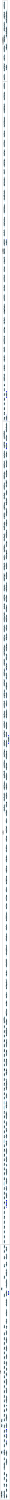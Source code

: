 /* ------------------------------------------------------------ */
/* created with bunch v3 */
/* Objective Function value = 1.0*/
/* ------------------------------------------------------------ */

digraph G {
size= "10,10";
rotate = 90;
subgraph cluster0 {
label = "(SS-L2):fubLib";
color = black;
style = bold;

"frmSelecaoProjecao"[label="frmSelecaoProjecao",shape=ellipse,color=lightblue,fontcolor=black,style=filled];
"frmSelecaoCursoOrgao"[label="frmSelecaoCursoOrgao",shape=ellipse,color=lightblue,fontcolor=black,style=filled];
"frmSelecaoDocente"[label="frmSelecaoDocente",shape=ellipse,color=lightblue,fontcolor=black,style=filled];
"frmSelecaoOrgaoCursoMatric"[label="frmSelecaoOrgaoCursoMatric",shape=ellipse,color=lightblue,fontcolor=black,style=filled];
"frmSelecaoDisciplinaTurmaDISLPE"[label="frmSelecaoDisciplinaTurmaDISLPE",shape=ellipse,color=lightblue,fontcolor=black,style=filled];
"frmSelecaoPlanoEnsino"[label="frmSelecaoPlanoEnsino",shape=ellipse,color=lightblue,fontcolor=black,style=filled];
"frmSelecaoOrientadorListagem"[label="frmSelecaoOrientadorListagem",shape=ellipse,color=lightblue,fontcolor=black,style=filled];
"frmSelecaoProfessorPeriodo"[label="frmSelecaoProfessorPeriodo",shape=ellipse,color=lightblue,fontcolor=black,style=filled];
"frmSelecaoCurriculo"[label="frmSelecaoCurriculo",shape=ellipse,color=lightblue,fontcolor=black,style=filled];
"frmTRAALU"[label="frmTRAALU",shape=ellipse,color=lightblue,fontcolor=black,style=filled];
"frmSelecaoOferta"[label="frmSelecaoOferta",shape=ellipse,color=lightblue,fontcolor=black,style=filled];
"frmSelecaoLocalPeriodo"[label="frmSelecaoLocalPeriodo",shape=ellipse,color=lightblue,fontcolor=black,style=filled];
"fubLib"[label="fubLib",shape=ellipse,color=lightblue,fontcolor=black,style=filled];
"frmSelecaoOpcaoPeriodo"[label="frmSelecaoOpcaoPeriodo",shape=ellipse,color=lightblue,fontcolor=black,style=filled];
"frmSelecaoProfessor"[label="frmSelecaoProfessor",shape=ellipse,color=lightblue,fontcolor=black,style=filled];
"frmSelecaoOrgaos"[label="frmSelecaoOrgaos",shape=ellipse,color=lightblue,fontcolor=black,style=filled];
"frmTRAQAP"[label="frmTRAQAP",shape=ellipse,color=lightblue,fontcolor=black,style=filled];
"frmSelecaoPais"[label="frmSelecaoPais",shape=ellipse,color=lightblue,fontcolor=black,style=filled];
"frmSelecaoDisciplinaTurma"[label="frmSelecaoDisciplinaTurma",shape=ellipse,color=lightblue,fontcolor=black,style=filled];
"frmTRAHPE"[label="frmTRAHPE",shape=ellipse,color=lightblue,fontcolor=black,style=filled];
"frmSelecaoOrientador"[label="frmSelecaoOrientador",shape=ellipse,color=lightblue,fontcolor=black,style=filled];
"frmSelecaoOrgaoDiscipAluno"[label="frmSelecaoOrgaoDiscipAluno",shape=ellipse,color=lightblue,fontcolor=black,style=filled];
"Login"[label="Login",shape=ellipse,color=lightblue,fontcolor=black,style=filled];
"frmDADHOM"[label="frmDADHOM",shape=ellipse,color=lightblue,fontcolor=black,style=filled];
"frmSelecaoOpcaoPerForma"[label="frmSelecaoOpcaoPerForma",shape=ellipse,color=lightblue,fontcolor=black,style=filled];
"frmSelecaoPessoas"[label="frmSelecaoPessoas",shape=ellipse,color=lightblue,fontcolor=black,style=filled];
"frmHEDIS"[label="frmHEDIS",shape=ellipse,color=lightblue,fontcolor=black,style=filled];
"frmALUTAC"[label="frmALUTAC",shape=ellipse,color=lightblue,fontcolor=black,style=filled];
"frmSelecaoAlunoOpcaoPeriodo"[label="frmSelecaoAlunoOpcaoPeriodo",shape=ellipse,color=lightblue,fontcolor=black,style=filled];
"frmPREGPE"[label="frmPREGPE",shape=ellipse,color=lightblue,fontcolor=black,style=filled];
"frmALUREL"[label="frmALUREL",shape=ellipse,color=lightblue,fontcolor=black,style=filled];
"frmALUEND"[label="frmALUEND",shape=ellipse,color=lightblue,fontcolor=black,style=filled];
"frmALUNPC"[label="frmALUNPC",shape=ellipse,color=lightblue,fontcolor=black,style=filled];
"frmALUEST"[label="frmALUEST",shape=ellipse,color=lightblue,fontcolor=black,style=filled];
"frmDADAPR"[label="frmDADAPR",shape=ellipse,color=lightblue,fontcolor=black,style=filled];
"frmALUCMP"[label="frmALUCMP",shape=ellipse,color=lightblue,fontcolor=black,style=filled];
"frmMATCTU"[label="frmMATCTU",shape=ellipse,color=lightblue,fontcolor=black,style=filled];
"frmALUVES"[label="frmALUVES",shape=ellipse,color=lightblue,fontcolor=black,style=filled];
"frmALUEPN"[label="frmALUEPN",shape=ellipse,color=lightblue,fontcolor=black,style=filled];
"frmALUSEC"[label="frmALUSEC",shape=ellipse,color=lightblue,fontcolor=black,style=filled];
"modSigra"[label="modSigra",shape=ellipse,color=lightblue,fontcolor=black,style=filled];
"frmMATCOL"[label="frmMATCOL",shape=ellipse,color=lightblue,fontcolor=black,style=filled];
"frmALUETQ"[label="frmALUETQ",shape=ellipse,color=lightblue,fontcolor=black,style=filled];
"Biblioteca.PedidosPreMatricula"[label="Biblioteca.PedidosPreMatricula",shape=ellipse,color=lightblue,fontcolor=black,style=filled];
"Biblioteca.EnfileiraPREGPE"[label="Biblioteca.EnfileiraPREGPE",shape=ellipse,color=lightblue,fontcolor=black,style=filled];
"frmTRABCE"[label="frmTRABCE",shape=ellipse,color=lightblue,fontcolor=black,style=filled];
"frmPrincipal"[label="frmPrincipal",shape=ellipse,color=lightblue,fontcolor=black,style=filled];
"frmTRAALUNO"[label="frmTRAALUNO",shape=ellipse,color=lightblue,fontcolor=black,style=filled];
"frmTRAADOC"[label="frmTRAADOC",shape=ellipse,color=lightblue,fontcolor=black,style=filled];
"frmTRAARQ"[label="frmTRAARQ",shape=ellipse,color=lightblue,fontcolor=black,style=filled];
"frmCRRATZ"[label="frmCRRATZ",shape=ellipse,color=lightblue,fontcolor=black,style=filled];
"frmSelecaoOpcao"[label="frmSelecaoOpcao",shape=ellipse,color=lightblue,fontcolor=black,style=filled];
"frmFLULST"[label="frmFLULST",shape=ellipse,color=lightblue,fontcolor=black,style=filled];
"frmCRRCAD"[label="frmCRRCAD",shape=ellipse,color=lightblue,fontcolor=black,style=filled];
"frmFLUCRR"[label="frmFLUCRR",shape=ellipse,color=lightblue,fontcolor=black,style=filled];
"frmPERATZ"[label="frmPERATZ",shape=ellipse,color=lightblue,fontcolor=black,style=filled];
"frmFLUALU"[label="frmFLUALU",shape=ellipse,color=lightblue,fontcolor=black,style=filled];
"frmFLUATZ"[label="frmFLUATZ",shape=ellipse,color=lightblue,fontcolor=black,style=filled];
"frmCFEDES"[label="frmCFEDES",shape=ellipse,color=lightblue,fontcolor=black,style=filled];
"frmCFETOP"[label="frmCFETOP",shape=ellipse,color=lightblue,fontcolor=black,style=filled];
"frmHEATZ"[label="frmHEATZ",shape=ellipse,color=lightblue,fontcolor=black,style=filled];
"frmPRECGP"[label="frmPRECGP",shape=ellipse,color=lightblue,fontcolor=black,style=filled];
"frmOCOTDA"[label="frmOCOTDA",shape=ellipse,color=lightblue,fontcolor=black,style=filled];
"frmOCOACO"[label="frmOCOACO",shape=ellipse,color=lightblue,fontcolor=black,style=filled];
"frmSelecaoAlunoPeriodo"[label="frmSelecaoAlunoPeriodo",shape=ellipse,color=lightblue,fontcolor=black,style=filled];
"frmSelecaoOrgaoPeriodo"[label="frmSelecaoOrgaoPeriodo",shape=ellipse,color=lightblue,fontcolor=black,style=filled];
"frmOCOMON"[label="frmOCOMON",shape=ellipse,color=lightblue,fontcolor=black,style=filled];
"frmCUROPC"[label="frmCUROPC",shape=ellipse,color=lightblue,fontcolor=black,style=filled];
"frmALUTGM"[label="frmALUTGM",shape=ellipse,color=lightblue,fontcolor=black,style=filled];
"frmSelecaoCurso"[label="frmSelecaoCurso",shape=ellipse,color=lightblue,fontcolor=black,style=filled];
"frmALUIDE"[label="frmALUIDE",shape=ellipse,color=lightblue,fontcolor=black,style=filled];
"frmCUREVA"[label="frmCUREVA",shape=ellipse,color=lightblue,fontcolor=black,style=filled];
"frmCURRAI"[label="frmCURRAI",shape=ellipse,color=lightblue,fontcolor=black,style=filled];
"frmALUPCC"[label="frmALUPCC",shape=ellipse,color=lightblue,fontcolor=black,style=filled];
"frmCURIEC"[label="frmCURIEC",shape=ellipse,color=lightblue,fontcolor=black,style=filled];
"frmLIVLST"[label="frmLIVLST",shape=ellipse,color=lightblue,fontcolor=black,style=filled];
"frmSelecaoOpcaoPer"[label="frmSelecaoOpcaoPer",shape=ellipse,color=lightblue,fontcolor=black,style=filled];
"frmCRRLST"[label="frmCRRLST",shape=ellipse,color=lightblue,fontcolor=black,style=filled];
}
subgraph cluster1 {
label = "(SS-L2):fubControl";
color = black;
style = bold;

"frmALUMD"[label="frmALUMD",shape=ellipse,color=lightblue,fontcolor=black,style=filled];
"frmALUEDA"[label="frmALUEDA",shape=ellipse,color=lightblue,fontcolor=black,style=filled];
"frmOCOCC"[label="frmOCOCC",shape=ellipse,color=lightblue,fontcolor=black,style=filled];
"frmALURC"[label="frmALURC",shape=ellipse,color=lightblue,fontcolor=black,style=filled];
"frmPRECR"[label="frmPRECR",shape=ellipse,color=lightblue,fontcolor=black,style=filled];
"frmIMPIDE"[label="frmIMPIDE",shape=ellipse,color=lightblue,fontcolor=black,style=filled];
"frmCFELST"[label="frmCFELST",shape=ellipse,color=lightblue,fontcolor=black,style=filled];
"frmCURCPL"[label="frmCURCPL",shape=ellipse,color=lightblue,fontcolor=black,style=filled];
"frmDADPES"[label="frmDADPES",shape=ellipse,color=lightblue,fontcolor=black,style=filled];
"frmCURCPR"[label="frmCURCPR",shape=ellipse,color=lightblue,fontcolor=black,style=filled];
"frmCURCCV"[label="frmCURCCV",shape=ellipse,color=lightblue,fontcolor=black,style=filled];
"frmMATBLQ"[label="frmMATBLQ",shape=ellipse,color=lightblue,fontcolor=black,style=filled];
"frmCUREGP"[label="frmCUREGP",shape=ellipse,color=lightblue,fontcolor=black,style=filled];
"fubControl"[label="fubControl",shape=ellipse,color=lightblue,fontcolor=black,style=filled];
"frmOCOTGM"[label="frmOCOTGM",shape=ellipse,color=lightblue,fontcolor=black,style=filled];
"frmDADNR"[label="frmDADNR",shape=ellipse,color=lightblue,fontcolor=black,style=filled];
"frmALUDIP"[label="frmALUDIP",shape=ellipse,color=lightblue,fontcolor=black,style=filled];
"frmCODDISP"[label="frmCODDISP",shape=ellipse,color=lightblue,fontcolor=black,style=filled];
"Biblioteca.AtualizarTrabalhoFinal"[label="Biblioteca.AtualizarTrabalhoFinal",shape=ellipse,color=lightblue,fontcolor=black,style=filled];
"Biblioteca.AcompanhamentoAcademico"[label="Biblioteca.AcompanhamentoAcademico",shape=ellipse,color=lightblue,fontcolor=black,style=filled];
"Biblioteca.CursoPeriodoAtual"[label="Biblioteca.CursoPeriodoAtual",shape=ellipse,color=lightblue,fontcolor=black,style=filled];
"Biblioteca.AtualizarCursoPeriodo"[label="Biblioteca.AtualizarCursoPeriodo",shape=ellipse,color=lightblue,fontcolor=black,style=filled];
"frmLOCEST"[label="frmLOCEST",shape=ellipse,color=lightblue,fontcolor=black,style=filled];
"frmSelecaoProjeto"[label="frmSelecaoProjeto",shape=ellipse,color=lightblue,fontcolor=black,style=filled];
"frmSelecaoLocal"[label="frmSelecaoLocal",shape=ellipse,color=lightblue,fontcolor=black,style=filled];
"frmSelecaoORgao"[label="frmSelecaoORgao",shape=ellipse,color=lightblue,fontcolor=black,style=filled];
"frmALUABR"[label="frmALUABR",shape=ellipse,color=lightblue,fontcolor=black,style=filled];
"frmMATBDC"[label="frmMATBDC",shape=ellipse,color=lightblue,fontcolor=black,style=filled];
"frmOFEANL"[label="frmOFEANL",shape=ellipse,color=lightblue,fontcolor=black,style=filled];
"frmALUQR"[label="frmALUQR",shape=ellipse,color=lightblue,fontcolor=black,style=filled];
"frmALUORI"[label="frmALUORI",shape=ellipse,color=lightblue,fontcolor=black,style=filled];
"frmALUDSF"[label="frmALUDSF",shape=ellipse,color=lightblue,fontcolor=black,style=filled];
"frmALUFUN"[label="frmALUFUN",shape=ellipse,color=lightblue,fontcolor=black,style=filled];
"frmPRECAN"[label="frmPRECAN",shape=ellipse,color=lightblue,fontcolor=black,style=filled];
"frmLIVGRD"[label="frmLIVGRD",shape=ellipse,color=lightblue,fontcolor=black,style=filled];
"frmPREDMD"[label="frmPREDMD",shape=ellipse,color=lightblue,fontcolor=black,style=filled];
"frmDADCPV"[label="frmDADCPV",shape=ellipse,color=lightblue,fontcolor=black,style=filled];
"frmCURATZ"[label="frmCURATZ",shape=ellipse,color=lightblue,fontcolor=black,style=filled];
"siacLib"[label="siacLib",shape=ellipse,color=lightblue,fontcolor=black,style=filled];
"frmCRREGE"[label="frmCRREGE",shape=ellipse,color=lightblue,fontcolor=black,style=filled];
"frmPREOCO"[label="frmPREOCO",shape=ellipse,color=lightblue,fontcolor=black,style=filled];
"Biblioteca.AbandonarCurriculo"[label="Biblioteca.AbandonarCurriculo",shape=ellipse,color=lightblue,fontcolor=black,style=filled];
"Biblioteca.AtualizarDominioConexo"[label="Biblioteca.AtualizarDominioConexo",shape=ellipse,color=lightblue,fontcolor=black,style=filled];
"Biblioteca.AtualizarFluxo1"[label="Biblioteca.AtualizarFluxo1",shape=ellipse,color=lightblue,fontcolor=black,style=filled];
"Biblioteca.AtualizarOferta"[label="Biblioteca.AtualizarOferta",shape=ellipse,color=lightblue,fontcolor=black,style=filled];
"Biblioteca.AtualizarOpcao"[label="Biblioteca.AtualizarOpcao",shape=ellipse,color=lightblue,fontcolor=black,style=filled];
"Biblioteca.OrgaoEnsino"[label="Biblioteca.OrgaoEnsino",shape=ellipse,color=lightblue,fontcolor=black,style=filled];
"Biblioteca.AtualizarReformulacao"[label="Biblioteca.AtualizarReformulacao",shape=ellipse,color=lightblue,fontcolor=black,style=filled];
"Biblioteca.AtualizarExameCurso"[label="Biblioteca.AtualizarExameCurso",shape=ellipse,color=lightblue,fontcolor=black,style=filled];
"Biblioteca.GerarLivro"[label="Biblioteca.GerarLivro",shape=ellipse,color=lightblue,fontcolor=black,style=filled];
"Biblioteca.CancelarPreMatricula"[label="Biblioteca.CancelarPreMatricula",shape=ellipse,color=lightblue,fontcolor=black,style=filled];
"Biblioteca.AtualizarCargaHoraria"[label="Biblioteca.AtualizarCargaHoraria",shape=ellipse,color=lightblue,fontcolor=black,style=filled];
"Biblioteca.DesbloquearAlunos"[label="Biblioteca.DesbloquearAlunos",shape=ellipse,color=lightblue,fontcolor=black,style=filled];
"Biblioteca.AtualizarMencao"[label="Biblioteca.AtualizarMencao",shape=ellipse,color=lightblue,fontcolor=black,style=filled];
"Biblioteca.ApropriaHpe"[label="Biblioteca.ApropriaHpe",shape=ellipse,color=lightblue,fontcolor=black,style=filled];
"Biblioteca.GerarAlunoProvavelDesligado"[label="Biblioteca.GerarAlunoProvavelDesligado",shape=ellipse,color=lightblue,fontcolor=black,style=filled];
"Biblioteca.DesbloquearAluno"[label="Biblioteca.DesbloquearAluno",shape=ellipse,color=lightblue,fontcolor=black,style=filled];
"Biblioteca.AtualizarCreditos"[label="Biblioteca.AtualizarCreditos",shape=ellipse,color=lightblue,fontcolor=black,style=filled];
"Biblioteca.AtualizarDesligamento"[label="Biblioteca.AtualizarDesligamento",shape=ellipse,color=lightblue,fontcolor=black,style=filled];
"Biblioteca.AtualizarApropriacaoDadosExAluno"[label="Biblioteca.AtualizarApropriacaoDadosExAluno",shape=ellipse,color=lightblue,fontcolor=black,style=filled];
"Biblioteca.GerarOfertaBase"[label="Biblioteca.GerarOfertaBase",shape=ellipse,color=lightblue,fontcolor=black,style=filled];
"Biblioteca.BloquearAlunosDCS"[label="Biblioteca.BloquearAlunosDCS",shape=ellipse,color=lightblue,fontcolor=black,style=filled];
"Biblioteca.parConteudo"[label="Biblioteca.parConteudo",shape=ellipse,color=lightblue,fontcolor=black,style=filled];
"Biblioteca.AtualizarAlunoOpcao"[label="Biblioteca.AtualizarAlunoOpcao",shape=ellipse,color=lightblue,fontcolor=black,style=filled];
"Biblioteca.AtualizarCursoPolo"[label="Biblioteca.AtualizarCursoPolo",shape=ellipse,color=lightblue,fontcolor=black,style=filled];
"Biblioteca.AtualizarHEscolar"[label="Biblioteca.AtualizarHEscolar",shape=ellipse,color=lightblue,fontcolor=black,style=filled];
"Biblioteca.AtualizarCredenciamento"[label="Biblioteca.AtualizarCredenciamento",shape=ellipse,color=lightblue,fontcolor=black,style=filled];
"frmCRRDIS"[label="frmCRRDIS",shape=ellipse,color=lightblue,fontcolor=black,style=filled];
"frmSelecaoDisciplina"[label="frmSelecaoDisciplina",shape=ellipse,color=lightblue,fontcolor=black,style=filled];
"frmCRRALU"[label="frmCRRALU",shape=ellipse,color=lightblue,fontcolor=black,style=filled];
"frmFLUDIS"[label="frmFLUDIS",shape=ellipse,color=lightblue,fontcolor=black,style=filled];
"Biblioteca.CriarEstatisticaCUREGP"[label="Biblioteca.CriarEstatisticaCUREGP",shape=ellipse,color=lightblue,fontcolor=black,style=filled];
"Biblioteca.CriarFluDis"[label="Biblioteca.CriarFluDis",shape=ellipse,color=lightblue,fontcolor=black,style=filled];
"Biblioteca.CriarPRERES"[label="Biblioteca.CriarPRERES",shape=ellipse,color=lightblue,fontcolor=black,style=filled];
"Biblioteca.CriarCFELST"[label="Biblioteca.CriarCFELST",shape=ellipse,color=lightblue,fontcolor=black,style=filled];
"Biblioteca.AbandonarHorarioProfessor"[label="Biblioteca.AbandonarHorarioProfessor",shape=ellipse,color=lightblue,fontcolor=black,style=filled];
"Biblioteca.FormatarNome"[label="Biblioteca.FormatarNome",shape=ellipse,color=lightblue,fontcolor=black,style=filled];
"Biblioteca.CriarHEQuadroResumo"[label="Biblioteca.CriarHEQuadroResumo",shape=ellipse,color=lightblue,fontcolor=black,style=filled];
"Biblioteca.Biblioteca.AbandonarCompTurma"[label="Biblioteca.Biblioteca.AbandonarCompTurma",shape=ellipse,color=lightblue,fontcolor=black,style=filled];
"Biblioteca.AbandonarTotalDemanda"[label="Biblioteca.AbandonarTotalDemanda",shape=ellipse,color=lightblue,fontcolor=black,style=filled];
"Biblioteca.CriarDESCND"[label="Biblioteca.CriarDESCND",shape=ellipse,color=lightblue,fontcolor=black,style=filled];
"Biblioteca.CriarTRAARQ_GradeCurricular"[label="Biblioteca.CriarTRAARQ_GradeCurricular",shape=ellipse,color=lightblue,fontcolor=black,style=filled];
"Biblioteca.CriarLOCUPL"[label="Biblioteca.CriarLOCUPL",shape=ellipse,color=lightblue,fontcolor=black,style=filled];
"Biblioteca.CriarHEEMI"[label="Biblioteca.CriarHEEMI",shape=ellipse,color=lightblue,fontcolor=black,style=filled];
"Biblioteca.AbandonarALUDSF"[label="Biblioteca.AbandonarALUDSF",shape=ellipse,color=lightblue,fontcolor=black,style=filled];
"Biblioteca.CriarPREDMD"[label="Biblioteca.CriarPREDMD",shape=ellipse,color=lightblue,fontcolor=black,style=filled];
"Biblioteca.AbandonarCargaDocente"[label="Biblioteca.AbandonarCargaDocente",shape=ellipse,color=lightblue,fontcolor=black,style=filled];
"Biblioteca.CriarOFELSTTURMA"[label="Biblioteca.CriarOFELSTTURMA",shape=ellipse,color=lightblue,fontcolor=black,style=filled];
"Biblioteca.CriarHPEGHO"[label="Biblioteca.CriarHPEGHO",shape=ellipse,color=lightblue,fontcolor=black,style=filled];
"Biblioteca.AbandonarDESEPD"[label="Biblioteca.AbandonarDESEPD",shape=ellipse,color=lightblue,fontcolor=black,style=filled];
"Biblioteca.AbandonarHEEMI"[label="Biblioteca.AbandonarHEEMI",shape=ellipse,color=lightblue,fontcolor=black,style=filled];
"Biblioteca.AbandonarTRAARQ_GradeCurricular"[label="Biblioteca.AbandonarTRAARQ_GradeCurricular",shape=ellipse,color=lightblue,fontcolor=black,style=filled];
"Biblioteca.CriarFluCrr"[label="Biblioteca.CriarFluCrr",shape=ellipse,color=lightblue,fontcolor=black,style=filled];
"Biblioteca.GerarTabelaHorario"[label="Biblioteca.GerarTabelaHorario",shape=ellipse,color=lightblue,fontcolor=black,style=filled];
"Biblioteca.CriarOFEDMP"[label="Biblioteca.CriarOFEDMP",shape=ellipse,color=lightblue,fontcolor=black,style=filled];
"Biblioteca.AbandonarOFEFLU"[label="Biblioteca.AbandonarOFEFLU",shape=ellipse,color=lightblue,fontcolor=black,style=filled];
"Biblioteca.CriarTotalDemanda"[label="Biblioteca.CriarTotalDemanda",shape=ellipse,color=lightblue,fontcolor=black,style=filled];
"Biblioteca.ExecOfeLst"[label="Biblioteca.ExecOfeLst",shape=ellipse,color=lightblue,fontcolor=black,style=filled];
"Biblioteca.AbandonarHEscolar"[label="Biblioteca.AbandonarHEscolar",shape=ellipse,color=lightblue,fontcolor=black,style=filled];
"Biblioteca.CriarTRAARQ_Demanda"[label="Biblioteca.CriarTRAARQ_Demanda",shape=ellipse,color=lightblue,fontcolor=black,style=filled];
"Biblioteca.AbandonarCFELST"[label="Biblioteca.AbandonarCFELST",shape=ellipse,color=lightblue,fontcolor=black,style=filled];
"Biblioteca.AbandonarOFELSTDISC"[label="Biblioteca.AbandonarOFELSTDISC",shape=ellipse,color=lightblue,fontcolor=black,style=filled];
"Biblioteca.CriarALUFUN"[label="Biblioteca.CriarALUFUN",shape=ellipse,color=lightblue,fontcolor=black,style=filled];
"Biblioteca.AbandonarTRAARQ_Demanda"[label="Biblioteca.AbandonarTRAARQ_Demanda",shape=ellipse,color=lightblue,fontcolor=black,style=filled];
"Biblioteca.AbandonarFluDis"[label="Biblioteca.AbandonarFluDis",shape=ellipse,color=lightblue,fontcolor=black,style=filled];
"Biblioteca.AbandonarPRERES"[label="Biblioteca.AbandonarPRERES",shape=ellipse,color=lightblue,fontcolor=black,style=filled];
"Biblioteca.AbandonarHeQuadroResumo"[label="Biblioteca.AbandonarHeQuadroResumo",shape=ellipse,color=lightblue,fontcolor=black,style=filled];
"Biblioteca.CriarCargaDocente"[label="Biblioteca.CriarCargaDocente",shape=ellipse,color=lightblue,fontcolor=black,style=filled];
"Biblioteca.CriarOFELSTDISC"[label="Biblioteca.CriarOFELSTDISC",shape=ellipse,color=lightblue,fontcolor=black,style=filled];
"Biblioteca.AbandonarDESCND"[label="Biblioteca.AbandonarDESCND",shape=ellipse,color=lightblue,fontcolor=black,style=filled];
"Biblioteca.CriarMATRAV"[label="Biblioteca.CriarMATRAV",shape=ellipse,color=lightblue,fontcolor=black,style=filled];
"Biblioteca.AbandonarLOCUPL"[label="Biblioteca.AbandonarLOCUPL",shape=ellipse,color=lightblue,fontcolor=black,style=filled];
"Biblioteca.AbandonarDECGHO"[label="Biblioteca.AbandonarDECGHO",shape=ellipse,color=lightblue,fontcolor=black,style=filled];
"Biblioteca.CriarCompTurma"[label="Biblioteca.CriarCompTurma",shape=ellipse,color=lightblue,fontcolor=black,style=filled];
"Biblioteca.AbandonarHPEGHO"[label="Biblioteca.AbandonarHPEGHO",shape=ellipse,color=lightblue,fontcolor=black,style=filled];
"Biblioteca.CriarExameNacionalCursos"[label="Biblioteca.CriarExameNacionalCursos",shape=ellipse,color=lightblue,fontcolor=black,style=filled];
"Biblioteca.AbandonarPREDMD"[label="Biblioteca.AbandonarPREDMD",shape=ellipse,color=lightblue,fontcolor=black,style=filled];
"Biblioteca.SiacRotinas"[label="Biblioteca.SiacRotinas",shape=ellipse,color=lightblue,fontcolor=black,style=filled];
"Biblioteca.CriarEmenta"[label="Biblioteca.CriarEmenta",shape=ellipse,color=lightblue,fontcolor=black,style=filled];
"Biblioteca.AbandonarCUREGP"[label="Biblioteca.AbandonarCUREGP",shape=ellipse,color=lightblue,fontcolor=black,style=filled];
"Biblioteca.AbandonarOFELSTTURMA"[label="Biblioteca.AbandonarOFELSTTURMA",shape=ellipse,color=lightblue,fontcolor=black,style=filled];
"Biblioteca.AbandonarOFEDMP"[label="Biblioteca.AbandonarOFEDMP",shape=ellipse,color=lightblue,fontcolor=black,style=filled];
"Biblioteca.AbandonarALUFUN"[label="Biblioteca.AbandonarALUFUN",shape=ellipse,color=lightblue,fontcolor=black,style=filled];
"Biblioteca.AbandonarFluCrr"[label="Biblioteca.AbandonarFluCrr",shape=ellipse,color=lightblue,fontcolor=black,style=filled];
"Biblioteca.AbandonarFluxo"[label="Biblioteca.AbandonarFluxo",shape=ellipse,color=lightblue,fontcolor=black,style=filled];
"Biblioteca.CriarOFEFLU"[label="Biblioteca.CriarOFEFLU",shape=ellipse,color=lightblue,fontcolor=black,style=filled];
"Biblioteca.CriarHEscolar"[label="Biblioteca.CriarHEscolar",shape=ellipse,color=lightblue,fontcolor=black,style=filled];
"Biblioteca.CriarFluxo"[label="Biblioteca.CriarFluxo",shape=ellipse,color=lightblue,fontcolor=black,style=filled];
"Biblioteca.AbandonarEmenta"[label="Biblioteca.AbandonarEmenta",shape=ellipse,color=lightblue,fontcolor=black,style=filled];
"Biblioteca.CriarDESEPD"[label="Biblioteca.CriarDESEPD",shape=ellipse,color=lightblue,fontcolor=black,style=filled];
"Biblioteca.CriarHorarioProfessor"[label="Biblioteca.CriarHorarioProfessor",shape=ellipse,color=lightblue,fontcolor=black,style=filled];
"Biblioteca.AbandonarDESENC"[label="Biblioteca.AbandonarDESENC",shape=ellipse,color=lightblue,fontcolor=black,style=filled];
"Biblioteca.AbandonarMATRAV"[label="Biblioteca.AbandonarMATRAV",shape=ellipse,color=lightblue,fontcolor=black,style=filled];
"frmALUDIS"[label="frmALUDIS",shape=ellipse,color=lightblue,fontcolor=black,style=filled];
"frmOpcao"[label="frmOpcao",shape=ellipse,color=lightblue,fontcolor=black,style=filled];
"frmPREDEM"[label="frmPREDEM",shape=ellipse,color=lightblue,fontcolor=black,style=filled];
"frmHEEME"[label="frmHEEME",shape=ellipse,color=lightblue,fontcolor=black,style=filled];
"frmSelecaoDisciplinaOrgao"[label="frmSelecaoDisciplinaOrgao",shape=ellipse,color=lightblue,fontcolor=black,style=filled];
"frmTRAIDE"[label="frmTRAIDE",shape=ellipse,color=lightblue,fontcolor=black,style=filled];
"frmCURORG"[label="frmCURORG",shape=ellipse,color=lightblue,fontcolor=black,style=filled];
"frmSelecaoOrgao"[label="frmSelecaoOrgao",shape=ellipse,color=lightblue,fontcolor=black,style=filled];
"Biblioteca.DisciplinaOk"[label="Biblioteca.DisciplinaOk",shape=ellipse,color=lightblue,fontcolor=black,style=filled];
"Biblioteca.AtualizarPlanoEnsino"[label="Biblioteca.AtualizarPlanoEnsino",shape=ellipse,color=lightblue,fontcolor=black,style=filled];
"Biblioteca.AtualizarBibliografia"[label="Biblioteca.AtualizarBibliografia",shape=ellipse,color=lightblue,fontcolor=black,style=filled];
"Biblioteca.AtualizarEmenta"[label="Biblioteca.AtualizarEmenta",shape=ellipse,color=lightblue,fontcolor=black,style=filled];
"Biblioteca.AtualizarCurriculoCadeia"[label="Biblioteca.AtualizarCurriculoCadeia",shape=ellipse,color=lightblue,fontcolor=black,style=filled];
"Biblioteca.CriarCurriculo"[label="Biblioteca.CriarCurriculo",shape=ellipse,color=lightblue,fontcolor=black,style=filled];
"Biblioteca.AtualizarCurriculo"[label="Biblioteca.AtualizarCurriculo",shape=ellipse,color=lightblue,fontcolor=black,style=filled];
"frmPREACE"[label="frmPREACE",shape=ellipse,color=lightblue,fontcolor=black,style=filled];
"frmSelecaoOrgaoPedido"[label="frmSelecaoOrgaoPedido",shape=ellipse,color=lightblue,fontcolor=black,style=filled];
"frmLIVATZ"[label="frmLIVATZ",shape=ellipse,color=lightblue,fontcolor=black,style=filled];
"frmSelecaoAlunoRegistro"[label="frmSelecaoAlunoRegistro",shape=ellipse,color=lightblue,fontcolor=black,style=filled];
"Biblioteca.CursoCadastrado"[label="Biblioteca.CursoCadastrado",shape=ellipse,color=lightblue,fontcolor=black,style=filled];
"Biblioteca.AtualizarApostila"[label="Biblioteca.AtualizarApostila",shape=ellipse,color=lightblue,fontcolor=black,style=filled];
"Biblioteca.AtualizarReserva"[label="Biblioteca.AtualizarReserva",shape=ellipse,color=lightblue,fontcolor=black,style=filled];
"Biblioteca.IntersecaoPeriodo"[label="Biblioteca.IntersecaoPeriodo",shape=ellipse,color=lightblue,fontcolor=black,style=filled];
"Biblioteca.AtualizarPreRequisito"[label="Biblioteca.AtualizarPreRequisito",shape=ellipse,color=lightblue,fontcolor=black,style=filled];
"Biblioteca.AtualizarPrograma"[label="Biblioteca.AtualizarPrograma",shape=ellipse,color=lightblue,fontcolor=black,style=filled];
"Biblioteca.AtualizarCoRequisito"[label="Biblioteca.AtualizarCoRequisito",shape=ellipse,color=lightblue,fontcolor=black,style=filled];
"Biblioteca.AtualizarDisciplina"[label="Biblioteca.AtualizarDisciplina",shape=ellipse,color=lightblue,fontcolor=black,style=filled];
"Biblioteca.AtualizarCursoConvenio"[label="Biblioteca.AtualizarCursoConvenio",shape=ellipse,color=lightblue,fontcolor=black,style=filled];
"Biblioteca.AtualizarTopicosCFE"[label="Biblioteca.AtualizarTopicosCFE",shape=ellipse,color=lightblue,fontcolor=black,style=filled];
"frmDECFPE"[label="frmDECFPE",shape=ellipse,color=lightblue,fontcolor=black,style=filled];
"frmSelecaoAlunoOpcao"[label="frmSelecaoAlunoOpcao",shape=ellipse,color=lightblue,fontcolor=black,style=filled];
"frmDECFOR"[label="frmDECFOR",shape=ellipse,color=lightblue,fontcolor=black,style=filled];
"frmSelecaoOpcaoData"[label="frmSelecaoOpcaoData",shape=ellipse,color=lightblue,fontcolor=black,style=filled];
"frmOCOENC"[label="frmOCOENC",shape=ellipse,color=lightblue,fontcolor=black,style=filled];
"frmOCOAET"[label="frmOCOAET",shape=ellipse,color=lightblue,fontcolor=black,style=filled];
}
subgraph cluster2 {
label = "(SS-L2):Biblioteca.ScaLib";
color = black;
style = bold;

"Biblioteca.TestarHomonimo"[label="Biblioteca.TestarHomonimo",shape=ellipse,color=lightblue,fontcolor=black,style=filled];
"Biblioteca.SituacaoFluAluOk"[label="Biblioteca.SituacaoFluAluOk",shape=ellipse,color=lightblue,fontcolor=black,style=filled];
"Biblioteca.AtualizarCalouro"[label="Biblioteca.AtualizarCalouro",shape=ellipse,color=lightblue,fontcolor=black,style=filled];
"Biblioteca.ConfirmarRetirarHistoricoPeriodo"[label="Biblioteca.ConfirmarRetirarHistoricoPeriodo",shape=ellipse,color=lightblue,fontcolor=black,style=filled];
"Biblioteca.ScaLib"[label="Biblioteca.ScaLib",shape=ellipse,color=lightblue,fontcolor=black,style=filled];
"Biblioteca.HEAcompanhamentoAcademico"[label="Biblioteca.HEAcompanhamentoAcademico",shape=ellipse,color=lightblue,fontcolor=black,style=filled];
"Biblioteca.ApropriaCalouros"[label="Biblioteca.ApropriaCalouros",shape=ellipse,color=lightblue,fontcolor=black,style=filled];
"Biblioteca.GerarRelacaoNaoRegistrados"[label="Biblioteca.GerarRelacaoNaoRegistrados",shape=ellipse,color=lightblue,fontcolor=black,style=filled];
"Biblioteca.SituacaoPreMatOk"[label="Biblioteca.SituacaoPreMatOk",shape=ellipse,color=lightblue,fontcolor=black,style=filled];
"Biblioteca.CriarALUABR"[label="Biblioteca.CriarALUABR",shape=ellipse,color=lightblue,fontcolor=black,style=filled];
"Biblioteca.AtualizarFoto"[label="Biblioteca.AtualizarFoto",shape=ellipse,color=lightblue,fontcolor=black,style=filled];
"Biblioteca.BloquearAlunos"[label="Biblioteca.BloquearAlunos",shape=ellipse,color=lightblue,fontcolor=black,style=filled];
"Biblioteca.CTRLPreMatricula"[label="Biblioteca.CTRLPreMatricula",shape=ellipse,color=lightblue,fontcolor=black,style=filled];
"Biblioteca.AtualizarLivroDiploma"[label="Biblioteca.AtualizarLivroDiploma",shape=ellipse,color=lightblue,fontcolor=black,style=filled];
"Biblioteca.AtualizarTituloDisciplina"[label="Biblioteca.AtualizarTituloDisciplina",shape=ellipse,color=lightblue,fontcolor=black,style=filled];
"Biblioteca.AtualizarPedidoReajuste"[label="Biblioteca.AtualizarPedidoReajuste",shape=ellipse,color=lightblue,fontcolor=black,style=filled];
"Biblioteca.AnulaOferta"[label="Biblioteca.AnulaOferta",shape=ellipse,color=lightblue,fontcolor=black,style=filled];
"Biblioteca.CTRLFluAlu"[label="Biblioteca.CTRLFluAlu",shape=ellipse,color=lightblue,fontcolor=black,style=filled];
"Biblioteca.AtualizarOrientador"[label="Biblioteca.AtualizarOrientador",shape=ellipse,color=lightblue,fontcolor=black,style=filled];
"Biblioteca.GerarRelacaoProvaveisDesligados"[label="Biblioteca.GerarRelacaoProvaveisDesligados",shape=ellipse,color=lightblue,fontcolor=black,style=filled];
"Biblioteca.AtualizarSituacao"[label="Biblioteca.AtualizarSituacao",shape=ellipse,color=lightblue,fontcolor=black,style=filled];
"Biblioteca.AtualizarMateria"[label="Biblioteca.AtualizarMateria",shape=ellipse,color=lightblue,fontcolor=black,style=filled];
"Biblioteca.AtualizarHPeriodo"[label="Biblioteca.AtualizarHPeriodo",shape=ellipse,color=lightblue,fontcolor=black,style=filled];
"Biblioteca.AtualizarAluno"[label="Biblioteca.AtualizarAluno",shape=ellipse,color=lightblue,fontcolor=black,style=filled];
"Biblioteca.AtualizarExaminadorExterno"[label="Biblioteca.AtualizarExaminadorExterno",shape=ellipse,color=lightblue,fontcolor=black,style=filled];
"Biblioteca.TrancarDisciplinanoPeriodo"[label="Biblioteca.TrancarDisciplinanoPeriodo",shape=ellipse,color=lightblue,fontcolor=black,style=filled];
"Biblioteca.SitabLib"[label="Biblioteca.SitabLib",shape=ellipse,color=lightblue,fontcolor=black,style=filled];
"Biblioteca.Inicializar"[label="Biblioteca.Inicializar",shape=ellipse,color=lightblue,fontcolor=black,style=filled];
"Biblioteca.AtualizarTrancamento"[label="Biblioteca.AtualizarTrancamento",shape=ellipse,color=lightblue,fontcolor=black,style=filled];
"Biblioteca.AtualizarDesdobramentoCFE"[label="Biblioteca.AtualizarDesdobramentoCFE",shape=ellipse,color=lightblue,fontcolor=black,style=filled];
"Biblioteca.RetirarHPeriodo"[label="Biblioteca.RetirarHPeriodo",shape=ellipse,color=lightblue,fontcolor=black,style=filled];
"frmHEALT"[label="frmHEALT",shape=ellipse,color=lightblue,fontcolor=black,style=filled];
"frmDADOP"[label="frmDADOP",shape=ellipse,color=lightblue,fontcolor=black,style=filled];
"frmSelecaoAluno"[label="frmSelecaoAluno",shape=ellipse,color=lightblue,fontcolor=black,style=filled];
"frmOCOVES"[label="frmOCOVES",shape=ellipse,color=lightblue,fontcolor=black,style=filled];
"frmDECCAE"[label="frmDECCAE",shape=ellipse,color=lightblue,fontcolor=black,style=filled];
"frmDADREG"[label="frmDADREG",shape=ellipse,color=lightblue,fontcolor=black,style=filled];
"frmDECCAR"[label="frmDECCAR",shape=ellipse,color=lightblue,fontcolor=black,style=filled];
"frmDADSIT"[label="frmDADSIT",shape=ellipse,color=lightblue,fontcolor=black,style=filled];
"frmDECALR"[label="frmDECALR",shape=ellipse,color=lightblue,fontcolor=black,style=filled];
}
subgraph cluster3 {
label = "(SS-L2):Biblioteca.AtualizarFluxo";
color = black;
style = bold;

"Biblioteca.AtualizarMonitoria"[label="Biblioteca.AtualizarMonitoria",shape=ellipse,color=lightblue,fontcolor=black,style=filled];
"Biblioteca.AtualizarFormando"[label="Biblioteca.AtualizarFormando",shape=ellipse,color=lightblue,fontcolor=black,style=filled];
"Biblioteca.GerarAlunoProvavelFormando"[label="Biblioteca.GerarAlunoProvavelFormando",shape=ellipse,color=lightblue,fontcolor=black,style=filled];
"Biblioteca.AbandonarAcompanhamentoAcademico"[label="Biblioteca.AbandonarAcompanhamentoAcademico",shape=ellipse,color=lightblue,fontcolor=black,style=filled];
"Biblioteca.CriarAcompanhamentoAcademico"[label="Biblioteca.CriarAcompanhamentoAcademico",shape=ellipse,color=lightblue,fontcolor=black,style=filled];
"Biblioteca.AtualizarCurso"[label="Biblioteca.AtualizarCurso",shape=ellipse,color=lightblue,fontcolor=black,style=filled];
"Biblioteca.AtualizarFluxo"[label="Biblioteca.AtualizarFluxo",shape=ellipse,color=lightblue,fontcolor=black,style=filled];
"Biblioteca.AtualizarEquivalencia"[label="Biblioteca.AtualizarEquivalencia",shape=ellipse,color=lightblue,fontcolor=black,style=filled];
"Biblioteca.OpcaoOk"[label="Biblioteca.OpcaoOk",shape=ellipse,color=lightblue,fontcolor=black,style=filled];
"Biblioteca.PeriodoAtual"[label="Biblioteca.PeriodoAtual",shape=ellipse,color=lightblue,fontcolor=black,style=filled];
"Biblioteca.AtualizarPeriodo"[label="Biblioteca.AtualizarPeriodo",shape=ellipse,color=lightblue,fontcolor=black,style=filled];
"Biblioteca.AtualizarIdEstudantil"[label="Biblioteca.AtualizarIdEstudantil",shape=ellipse,color=lightblue,fontcolor=black,style=filled];
}
"frmSelecaoPessoas" -> "fubLib" [color=blue,font=6];
"frmCODDISP" -> "fubControl" [color=blue,font=6];
"Biblioteca.AtualizarCredenciamento" -> "Biblioteca.ScaLib" [color=blue,font=6];
"Biblioteca.AtualizarCredenciamento" -> "Biblioteca.parConteudo" [color=blue,font=6];
"Biblioteca.CriarHorarioProfessor" -> "Biblioteca.SiacRotinas" [color=blue,font=6];
"Biblioteca.CriarDESEPD" -> "Biblioteca.SiacRotinas" [color=blue,font=6];
"Biblioteca.AtualizarPedidoReajuste" -> "Biblioteca.ScaLib" [color=blue,font=6];
"Biblioteca.AtualizarPedidoReajuste" -> "Biblioteca.SiacRotinas" [color=blue,font=6];
"frmPREDEM" -> "frmSelecaoDisciplinaOrgao" [color=blue,font=6];
"frmPREDEM" -> "fubControl" [color=blue,font=6];
"frmPREDEM" -> "siacLib" [color=blue,font=6];
"frmPREDEM" -> "fubLib" [color=blue,font=6];
"frmPREDEM" -> "modSigra" [color=blue,font=6];
"Biblioteca.AtualizarTituloDisciplina" -> "Biblioteca.ScaLib" [color=blue,font=6];
"Biblioteca.AtualizarTituloDisciplina" -> "Biblioteca.parConteudo" [color=blue,font=6];
"Biblioteca.CriarHEscolar" -> "Biblioteca.SiacRotinas" [color=blue,font=6];
"Biblioteca.CriarOFEFLU" -> "Biblioteca.SiacRotinas" [color=blue,font=6];
"frmALUCMP" -> "fubControl" [color=blue,font=6];
"frmALUCMP" -> "modSigra" [color=blue,font=6];
"frmTRAARQ" -> "fubLib" [color=blue,font=6];
"frmDADAPR" -> "fubControl" [color=blue,font=6];
"frmDADAPR" -> "siacLib" [color=blue,font=6];
"frmDADAPR" -> "fubLib" [color=blue,font=6];
"frmDADAPR" -> "frmSelecaoAluno" [color=blue,font=6];
"frmDADAPR" -> "modSigra" [color=blue,font=6];
"Biblioteca.AtualizarHPeriodo" -> "Biblioteca.SitabLib" [color=blue,font=6];
"Biblioteca.AtualizarHPeriodo" -> "Biblioteca.ScaLib" [color=blue,font=6];
"Biblioteca.AtualizarHPeriodo" -> "Biblioteca.SiacRotinas" [color=blue,font=6];
"frmLIVATZ" -> "frmSelecaoAlunoRegistro" [color=blue,font=6];
"frmLIVATZ" -> "fubControl" [color=blue,font=6];
"frmLIVATZ" -> "fubLib" [color=blue,font=6];
"frmLIVATZ" -> "modSigra" [color=blue,font=6];
"frmCURCCV" -> "fubControl" [color=blue,font=6];
"frmCURCCV" -> "frmSelecaoCurso" [color=blue,font=6];
"frmCURCCV" -> "fubLib" [color=blue,font=6];
"frmCURCCV" -> "siacLib" [color=blue,font=6];
"frmCURCCV" -> "modSigra" [color=blue,font=6];
"frmSelecaoOpcao" -> "fubLib" [color=blue,font=6];
"frmSelecaoPais" -> "fubLib" [color=blue,font=6];
"Biblioteca.AtualizarPrograma" -> "Biblioteca.ScaLib" [color=blue,font=6];
"Biblioteca.AtualizarPrograma" -> "Biblioteca.parConteudo" [color=blue,font=6];
"Biblioteca.AtualizarPrograma" -> "Biblioteca.IntersecaoPeriodo" [color=blue,font=6];
"frmHEATZ" -> "fubControl" [color=blue,font=6];
"frmHEATZ" -> "siacLib" [color=blue,font=6];
"frmHEATZ" -> "fubLib" [color=blue,font=6];
"frmHEATZ" -> "frmSelecaoAlunoPeriodo" [color=blue,font=6];
"frmCRRATZ" -> "fubControl" [color=blue,font=6];
"frmCRRATZ" -> "siacLib" [color=blue,font=6];
"frmCRRATZ" -> "frmSelecaoOpcao" [color=blue,font=6];
"frmCRRATZ" -> "modSigra" [color=blue,font=6];
"Biblioteca.AtualizarCursoPeriodo" -> "Biblioteca.ScaLib" [color=blue,font=6];
"Biblioteca.AtualizarCursoPeriodo" -> "Biblioteca.parConteudo" [color=blue,font=6];
"Biblioteca.AtualizarCursoPeriodo" -> "Biblioteca.CursoPeriodoAtual" [color=blue,font=6];
"Biblioteca.AbandonarCUREGP" -> "Biblioteca.SiacRotinas" [color=blue,font=6];
"frmCFELST" -> "fubControl" [color=blue,font=6];
"frmCFELST" -> "siacLib" [color=blue,font=6];
"frmCFELST" -> "fubLib" [color=blue,font=6];
"frmCFELST" -> "frmSelecaoOrgao" [color=blue,font=6];
"frmCFELST" -> "frmSelecaoOpcao" [color=blue,font=6];
"frmCFELST" -> "modSigra" [color=blue,font=6];
"Biblioteca.AtualizarMencao" -> "Biblioteca.ScaLib" [color=blue,font=6];
"Biblioteca.AtualizarMencao" -> "Biblioteca.parConteudo" [color=blue,font=6];
"Biblioteca.CriarEmenta" -> "Biblioteca.SiacRotinas" [color=blue,font=6];
"frmSelecaoLocal" -> "fubLib" [color=blue,font=6];
"frmOCOMON" -> "fubControl" [color=blue,font=6];
"frmOCOMON" -> "fubLib" [color=blue,font=6];
"frmOCOMON" -> "siacLib" [color=blue,font=6];
"frmOCOMON" -> "frmSelecaoOpcao" [color=blue,font=6];
"frmOCOMON" -> "frmSelecaoOrgaoPeriodo" [color=blue,font=6];
"frmOCOMON" -> "modSigra" [color=blue,font=6];
"Biblioteca.AtualizarCoRequisito" -> "Biblioteca.ScaLib" [color=blue,font=6];
"Biblioteca.AtualizarCoRequisito" -> "Biblioteca.parConteudo" [color=blue,font=6];
"Biblioteca.AtualizarCoRequisito" -> "Biblioteca.IntersecaoPeriodo" [color=blue,font=6];
"Biblioteca.AbandonarHPEGHO" -> "Biblioteca.SiacRotinas" [color=blue,font=6];
"frmPERATZ" -> "fubControl" [color=blue,font=6];
"frmPERATZ" -> "fubLib" [color=blue,font=6];
"frmPERATZ" -> "siacLib" [color=blue,font=6];
"frmPERATZ" -> "frmSelecaoOpcao" [color=blue,font=6];
"frmPERATZ" -> "modSigra" [color=blue,font=6];
"frmFLUCRR" -> "fubControl" [color=blue,font=6];
"frmFLUCRR" -> "siacLib" [color=blue,font=6];
"frmFLUCRR" -> "frmSelecaoOpcao" [color=blue,font=6];
"frmFLUCRR" -> "modSigra" [color=blue,font=6];
"Biblioteca.CancelarPreMatricula" -> "Biblioteca.ScaLib" [color=blue,font=6];
"Biblioteca.CancelarPreMatricula" -> "Biblioteca.parConteudo" [color=blue,font=6];
"Biblioteca.AbandonarDECGHO" -> "Biblioteca.SiacRotinas" [color=blue,font=6];
"Biblioteca.AtualizarPeriodo" -> "Biblioteca.ScaLib" [color=blue,font=6];
"Biblioteca.AtualizarPeriodo" -> "Biblioteca.parConteudo" [color=blue,font=6];
"Biblioteca.AtualizarPeriodo" -> "Biblioteca.PeriodoAtual" [color=blue,font=6];
"frmSelecaoProfessorPeriodo" -> "fubLib" [color=blue,font=6];
"frmSelecaoOrgaoCursoMatric" -> "fubLib" [color=blue,font=6];
"frmALUNPC" -> "fubControl" [color=blue,font=6];
"frmALUNPC" -> "modSigra" [color=blue,font=6];
"frmSelecaoCurso" -> "fubLib" [color=blue,font=6];
"frmSelecaoOrgaoPeriodo" -> "fubLib" [color=blue,font=6];
"Biblioteca.AtualizarExameCurso" -> "Biblioteca.ScaLib" [color=blue,font=6];
"Biblioteca.AtualizarExameCurso" -> "Biblioteca.parConteudo" [color=blue,font=6];
"frmDADOP" -> "fubControl" [color=blue,font=6];
"frmDADOP" -> "siacLib" [color=blue,font=6];
"frmDADOP" -> "fubLib" [color=blue,font=6];
"frmDADOP" -> "frmSelecaoAluno" [color=blue,font=6];
"frmDADOP" -> "modSigra" [color=blue,font=6];
"Biblioteca.AtualizarSituacao" -> "Biblioteca.SitabLib" [color=blue,font=6];
"Biblioteca.AtualizarSituacao" -> "Biblioteca.ScaLib" [color=blue,font=6];
"Biblioteca.AtualizarSituacao" -> "Biblioteca.parConteudo" [color=blue,font=6];
"Biblioteca.RetirarHPeriodo" -> "Biblioteca.SitabLib" [color=blue,font=6];
"Biblioteca.RetirarHPeriodo" -> "Biblioteca.ScaLib" [color=blue,font=6];
"Biblioteca.RetirarHPeriodo" -> "Biblioteca.SiacRotinas" [color=blue,font=6];
"Biblioteca.GerarRelacaoProvaveisDesligados" -> "Biblioteca.ScaLib" [color=blue,font=6];
"Biblioteca.GerarRelacaoProvaveisDesligados" -> "Biblioteca.SiacRotinas" [color=blue,font=6];
"Biblioteca.GerarRelacaoProvaveisDesligados" -> "Biblioteca.parConteudo" [color=blue,font=6];
"frmSelecaoOpcaoPer" -> "fubLib" [color=blue,font=6];
"frmALUPCC" -> "frmSelecaoCurso" [color=blue,font=6];
"frmALUPCC" -> "fubControl" [color=blue,font=6];
"frmALUPCC" -> "modSigra" [color=blue,font=6];
"Biblioteca.AtualizarHEscolar" -> "Biblioteca.ScaLib" [color=blue,font=6];
"Biblioteca.AtualizarHEscolar" -> "Biblioteca.parConteudo" [color=blue,font=6];
"Biblioteca.AbandonarOFELSTDISC" -> "Biblioteca.SiacRotinas" [color=blue,font=6];
"frmOCOENC" -> "fubControl" [color=blue,font=6];
"frmOCOENC" -> "frmSelecaoOpcaoData" [color=blue,font=6];
"frmOCOENC" -> "siacLib" [color=blue,font=6];
"frmOCOENC" -> "fubLib" [color=blue,font=6];
"frmOCOENC" -> "modSigra" [color=blue,font=6];
"frmPRECGP" -> "fubControl" [color=blue,font=6];
"frmPRECGP" -> "fubLib" [color=blue,font=6];
"frmPRECGP" -> "frmSelecaoAlunoPeriodo" [color=blue,font=6];
"Biblioteca.CriarTRAARQ_Demanda" -> "Biblioteca.SiacRotinas" [color=blue,font=6];
"Biblioteca.ExecOfeLst" -> "Biblioteca.SiacRotinas" [color=blue,font=6];
"frmDADNR" -> "fubControl" [color=blue,font=6];
"frmDADNR" -> "fubLib" [color=blue,font=6];
"Biblioteca.AbandonarOFEFLU" -> "Biblioteca.SiacRotinas" [color=blue,font=6];
"Biblioteca.BloquearAlunos" -> "Biblioteca.ScaLib" [color=blue,font=6];
"Biblioteca.BloquearAlunos" -> "Biblioteca.parConteudo" [color=blue,font=6];
"Biblioteca.GerarTabelaHorario" -> "Biblioteca.SiacRotinas" [color=blue,font=6];
"frmDADREG" -> "fubControl" [color=blue,font=6];
"frmDADREG" -> "frmSelecaoOpcao" [color=blue,font=6];
"frmDADREG" -> "frmSelecaoAluno" [color=blue,font=6];
"frmDADREG" -> "modSigra" [color=blue,font=6];
"Biblioteca.OrgaoEnsino" -> "Biblioteca.SitabLib" [color=blue,font=6];
"Biblioteca.AtualizarTrabalhoFinal" -> "Biblioteca.ScaLib" [color=blue,font=6];
"Biblioteca.AtualizarTrabalhoFinal" -> "Biblioteca.parConteudo" [color=blue,font=6];
"Biblioteca.AtualizarTrabalhoFinal" -> "Biblioteca.AbandonarAcompanhamentoAcademico" [color=blue,font=6];
"Biblioteca.AtualizarTrabalhoFinal" -> "Biblioteca.CriarAcompanhamentoAcademico" [color=blue,font=6];
"Biblioteca.AtualizarTrabalhoFinal" -> "Biblioteca.AcompanhamentoAcademico" [color=blue,font=6];
"frmMATBLQ" -> "fubControl" [color=blue,font=6];
"frmMATBLQ" -> "siacLib" [color=blue,font=6];
"frmMATBLQ" -> "fubLib" [color=blue,font=6];
"frmMATBLQ" -> "frmSelecaoAluno" [color=blue,font=6];
"frmMATBLQ" -> "modSigra" [color=blue,font=6];
"frmOCOVES" -> "fubControl" [color=blue,font=6];
"frmOCOVES" -> "fubLib" [color=blue,font=6];
"frmOCOVES" -> "siacLib" [color=blue,font=6];
"frmOCOVES" -> "frmSelecaoAluno" [color=blue,font=6];
"frmOCOVES" -> "modSigra" [color=blue,font=6];
"frmFLUDIS" -> "fubControl" [color=blue,font=6];
"frmFLUDIS" -> "frmSelecaoDisciplina" [color=blue,font=6];
"frmALUTAC" -> "fubControl" [color=blue,font=6];
"frmALUTAC" -> "modSigra" [color=blue,font=6];
"Biblioteca.AtualizarCreditos" -> "Biblioteca.ScaLib" [color=blue,font=6];
"Biblioteca.AtualizarCreditos" -> "Biblioteca.parConteudo" [color=blue,font=6];
"frmCFETOP" -> "fubControl" [color=blue,font=6];
"frmCFETOP" -> "siacLib" [color=blue,font=6];
"frmCFETOP" -> "frmSelecaoOpcao" [color=blue,font=6];
"frmCFETOP" -> "modSigra" [color=blue,font=6];
"frmALUETQ" -> "fubControl" [color=blue,font=6];
"frmALUETQ" -> "modSigra" [color=blue,font=6];
"Biblioteca.AbandonarHEEMI" -> "Biblioteca.SiacRotinas" [color=blue,font=6];
"Biblioteca.CriarHPEGHO" -> "Biblioteca.SiacRotinas" [color=blue,font=6];
"frmSelecaoProfessor" -> "fubLib" [color=blue,font=6];
"Biblioteca.DesbloquearAlunos" -> "Biblioteca.ScaLib" [color=blue,font=6];
"Biblioteca.DesbloquearAlunos" -> "Biblioteca.parConteudo" [color=blue,font=6];
"Biblioteca.AbandonarALUDSF" -> "Biblioteca.SiacRotinas" [color=blue,font=6];
"frmPRECR" -> "fubControl" [color=blue,font=6];
"frmPRECR" -> "siacLib" [color=blue,font=6];
"frmPRECR" -> "fubLib" [color=blue,font=6];
"frmPRECR" -> "frmSelecaoAluno" [color=blue,font=6];
"frmPRECR" -> "modSigra" [color=blue,font=6];
"Biblioteca.AtualizarCargaHoraria" -> "Biblioteca.ScaLib" [color=blue,font=6];
"Biblioteca.AtualizarCargaHoraria" -> "Biblioteca.parConteudo" [color=blue,font=6];
"frmTRAADOC" -> "fubLib" [color=blue,font=6];
"frmTRAALU" -> "fubLib" [color=blue,font=6];
"frmALUEST" -> "fubControl" [color=blue,font=6];
"frmALUEST" -> "modSigra" [color=blue,font=6];
"frmSelecaoOrientadorListagem" -> "fubLib" [color=blue,font=6];
"frmSelecaoDisciplinaTurmaDISLPE" -> "fubLib" [color=blue,font=6];
"Biblioteca.SituacaoFluAluOk" -> "Biblioteca.ScaLib" [color=blue,font=6];
"Biblioteca.Biblioteca.AbandonarCompTurma" -> "Biblioteca.SiacRotinas" [color=blue,font=6];
"frmSelecaoDocente" -> "fubLib" [color=blue,font=6];
"Biblioteca.AtualizarReformulacao" -> "Biblioteca.ScaLib" [color=blue,font=6];
"Biblioteca.AtualizarReformulacao" -> "Biblioteca.parConteudo" [color=blue,font=6];
"Biblioteca.CriarPRERES" -> "Biblioteca.SiacRotinas" [color=blue,font=6];
"frmPREOCO" -> "fubControl" [color=blue,font=6];
"frmPREOCO" -> "siacLib" [color=blue,font=6];
"frmPREOCO" -> "fubLib" [color=blue,font=6];
"frmPREOCO" -> "modSigra" [color=blue,font=6];
"frmLIVLST" -> "frmSelecaoCurso" [color=blue,font=6];
"frmLIVLST" -> "fubLib" [color=blue,font=6];
"frmLIVLST" -> "modSigra" [color=blue,font=6];
"frmDADHOM" -> "fubLib" [color=blue,font=6];
"frmALUSEC" -> "fubLib" [color=blue,font=6];
"frmALUSEC" -> "modSigra" [color=blue,font=6];
"Biblioteca.AtualizarCursoPolo" -> "Biblioteca.ScaLib" [color=blue,font=6];
"Biblioteca.AtualizarCursoPolo" -> "Biblioteca.parConteudo" [color=blue,font=6];
"frmCRRLST" -> "siacLib" [color=blue,font=6];
"frmCRRLST" -> "frmSelecaoOpcaoPer" [color=blue,font=6];
"frmCRRLST" -> "modSigra" [color=blue,font=6];
"Biblioteca.AnulaOferta" -> "Biblioteca.ScaLib" [color=blue,font=6];
"Biblioteca.AnulaOferta" -> "Biblioteca.parConteudo" [color=blue,font=6];
"frmCURRAI" -> "fubControl" [color=blue,font=6];
"frmCURRAI" -> "frmSelecaoCurso" [color=blue,font=6];
"frmCURRAI" -> "fubLib" [color=blue,font=6];
"frmCURRAI" -> "modSigra" [color=blue,font=6];
"frmSelecaoOrgao" -> "fubLib" [color=blue,font=6];
"frmCRRCAD" -> "fubControl" [color=blue,font=6];
"frmCRRCAD" -> "siacLib" [color=blue,font=6];
"frmCRRCAD" -> "frmSelecaoOpcao" [color=blue,font=6];
"frmCRRCAD" -> "modSigra" [color=blue,font=6];
"frmDECFPE" -> "fubControl" [color=blue,font=6];
"frmDECFPE" -> "frmSelecaoAlunoOpcao" [color=blue,font=6];
"frmDECFPE" -> "modSigra" [color=blue,font=6];
"frmHEEME" -> "frmSelecaoDisciplinaOrgao" [color=blue,font=6];
"frmHEEME" -> "fubControl" [color=blue,font=6];
"frmHEEME" -> "fubLib" [color=blue,font=6];
"frmHEEME" -> "modSigra" [color=blue,font=6];
"frmTRAHPE" -> "fubControl" [color=blue,font=6];
"frmTRAHPE" -> "fubLib" [color=blue,font=6];
"Biblioteca.AbandonarFluCrr" -> "Biblioteca.SiacRotinas" [color=blue,font=6];
"frmSelecaoOpcaoData" -> "fubLib" [color=blue,font=6];
"frmOFEANL" -> "fubControl" [color=blue,font=6];
"frmOFEANL" -> "fubLib" [color=blue,font=6];
"frmOFEANL" -> "siacLib" [color=blue,font=6];
"frmOFEANL" -> "modSigra" [color=blue,font=6];
"frmDECFOR" -> "fubControl" [color=blue,font=6];
"frmDECFOR" -> "frmSelecaoAlunoOpcao" [color=blue,font=6];
"frmDECFOR" -> "modSigra" [color=blue,font=6];
"frmCUREGP" -> "fubControl" [color=blue,font=6];
"frmCUREGP" -> "frmSelecaoCurso" [color=blue,font=6];
"frmCUREGP" -> "fubLib" [color=blue,font=6];
"frmCUREGP" -> "siacLib" [color=blue,font=6];
"frmCUREGP" -> "modSigra" [color=blue,font=6];
"Biblioteca.AtualizarCurriculo" -> "Biblioteca.CriarCurriculo" [color=blue,font=6];
"Biblioteca.AtualizarCurriculo" -> "Biblioteca.ScaLib" [color=blue,font=6];
"Biblioteca.AtualizarCurriculo" -> "Biblioteca.parConteudo" [color=blue,font=6];
"Biblioteca.AtualizarCurriculo" -> "Biblioteca.AbandonarCurriculo" [color=blue,font=6];
"Biblioteca.AtualizarCursoConvenio" -> "Biblioteca.ScaLib" [color=blue,font=6];
"Biblioteca.AtualizarCursoConvenio" -> "Biblioteca.parConteudo" [color=blue,font=6];
"Biblioteca.AtualizarCursoConvenio" -> "Biblioteca.IntersecaoPeriodo" [color=blue,font=6];
"frmHEALT" -> "fubControl" [color=blue,font=6];
"frmHEALT" -> "fubLib" [color=blue,font=6];
"frmHEALT" -> "frmSelecaoAluno" [color=blue,font=6];
"frmHEALT" -> "modSigra" [color=blue,font=6];
"frmCRRALU" -> "fubControl" [color=blue,font=6];
"frmCRRALU" -> "frmSelecaoDisciplina" [color=blue,font=6];
"frmCRRALU" -> "modSigra" [color=blue,font=6];
"Biblioteca.AtualizarOpcao" -> "Biblioteca.SitabLib" [color=blue,font=6];
"Biblioteca.AtualizarOpcao" -> "Biblioteca.OrgaoEnsino" [color=blue,font=6];
"Biblioteca.AtualizarOpcao" -> "Biblioteca.ScaLib" [color=blue,font=6];
"Biblioteca.AtualizarOpcao" -> "Biblioteca.parConteudo" [color=blue,font=6];
"Biblioteca.AtualizarOpcao" -> "Biblioteca.IntersecaoPeriodo" [color=blue,font=6];
"Biblioteca.GerarAlunoProvavelDesligado" -> "Biblioteca.ScaLib" [color=blue,font=6];
"Biblioteca.GerarAlunoProvavelDesligado" -> "Biblioteca.parConteudo" [color=blue,font=6];
"frmTRABCE" -> "fubLib" [color=blue,font=6];
"frmALUEPN" -> "modSigra" [color=blue,font=6];
"Biblioteca.AtualizarEmenta" -> "Biblioteca.ScaLib" [color=blue,font=6];
"Biblioteca.AtualizarEmenta" -> "Biblioteca.parConteudo" [color=blue,font=6];
"Biblioteca.AtualizarEmenta" -> "Biblioteca.IntersecaoPeriodo" [color=blue,font=6];
"Biblioteca.AtualizarEmenta" -> "Biblioteca.DisciplinaOk" [color=blue,font=6];
"Biblioteca.SituacaoPreMatOk" -> "Biblioteca.ScaLib" [color=blue,font=6];
"frmCURORG" -> "fubControl" [color=blue,font=6];
"frmCURORG" -> "fubLib" [color=blue,font=6];
"frmCURORG" -> "frmSelecaoOrgao" [color=blue,font=6];
"Biblioteca.CriarExameNacionalCursos" -> "Biblioteca.SiacRotinas" [color=blue,font=6];
"frmPRECAN" -> "fubControl" [color=blue,font=6];
"frmPRECAN" -> "siacLib" [color=blue,font=6];
"frmPRECAN" -> "fubLib" [color=blue,font=6];
"Biblioteca.AbandonarCurriculo" -> "Biblioteca.SiacRotinas" [color=blue,font=6];
"Biblioteca.CriarCompTurma" -> "Biblioteca.SiacRotinas" [color=blue,font=6];
"frmOCOCC" -> "fubControl" [color=blue,font=6];
"frmOCOCC" -> "siacLib" [color=blue,font=6];
"frmOCOCC" -> "fubLib" [color=blue,font=6];
"frmOCOCC" -> "frmSelecaoAluno" [color=blue,font=6];
"frmOCOCC" -> "modSigra" [color=blue,font=6];
"frmSelecaoCurriculo" -> "fubLib" [color=blue,font=6];
"Biblioteca.AtualizarReserva" -> "Biblioteca.ScaLib" [color=blue,font=6];
"Biblioteca.AtualizarReserva" -> "Biblioteca.parConteudo" [color=blue,font=6];
"Biblioteca.AtualizarReserva" -> "Biblioteca.CursoCadastrado" [color=blue,font=6];
"frmSelecaoAlunoOpcaoPeriodo" -> "fubLib" [color=blue,font=6];
"frmSelecaoAlunoOpcaoPeriodo" -> "modSigra" [color=blue,font=6];
"Biblioteca.CriarMATRAV" -> "Biblioteca.SiacRotinas" [color=blue,font=6];
"Biblioteca.AbandonarDESCND" -> "Biblioteca.SiacRotinas" [color=blue,font=6];
"Biblioteca.TestarHomonimo" -> "Biblioteca.ScaLib" [color=blue,font=6];
"Biblioteca.TestarHomonimo" -> "Biblioteca.SiacRotinas" [color=blue,font=6];
"frmSelecaoCursoOrgao" -> "fubLib" [color=blue,font=6];
"frmSelecaoProjecao" -> "fubLib" [color=blue,font=6];
"Biblioteca.AtualizarFormando" -> "Biblioteca.ScaLib" [color=blue,font=6];
"Biblioteca.AtualizarFormando" -> "Biblioteca.parConteudo" [color=blue,font=6];
"Biblioteca.AtualizarFormando" -> "Biblioteca.AbandonarAcompanhamentoAcademico" [color=blue,font=6];
"Biblioteca.AtualizarFormando" -> "Biblioteca.CriarAcompanhamentoAcademico" [color=blue,font=6];
"frmCURIEC" -> "fubControl" [color=blue,font=6];
"frmCURIEC" -> "frmSelecaoCurso" [color=blue,font=6];
"frmCURIEC" -> "fubLib" [color=blue,font=6];
"frmCURIEC" -> "modSigra" [color=blue,font=6];
"Biblioteca.AbandonarHeQuadroResumo" -> "Biblioteca.SiacRotinas" [color=blue,font=6];
"Biblioteca.AbandonarPRERES" -> "Biblioteca.SiacRotinas" [color=blue,font=6];
"Biblioteca.AbandonarFluDis" -> "Biblioteca.SiacRotinas" [color=blue,font=6];
"Biblioteca.AtualizarOrientador" -> "Biblioteca.ScaLib" [color=blue,font=6];
"Biblioteca.CTRLFluAlu" -> "Biblioteca.ScaLib" [color=blue,font=6];
"Biblioteca.AtualizarDominioConexo" -> "Biblioteca.CriarCurriculo" [color=blue,font=6];
"Biblioteca.AtualizarDominioConexo" -> "Biblioteca.ScaLib" [color=blue,font=6];
"Biblioteca.AtualizarDominioConexo" -> "Biblioteca.parConteudo" [color=blue,font=6];
"Biblioteca.AtualizarDominioConexo" -> "Biblioteca.AbandonarCurriculo" [color=blue,font=6];
"Biblioteca.BloquearAlunosDCS" -> "Biblioteca.ScaLib" [color=blue,font=6];
"Biblioteca.BloquearAlunosDCS" -> "Biblioteca.parConteudo" [color=blue,font=6];
"Biblioteca.AbandonarHEscolar" -> "Biblioteca.SiacRotinas" [color=blue,font=6];
"Biblioteca.CriarTotalDemanda" -> "Biblioteca.SiacRotinas" [color=blue,font=6];
"Biblioteca.AtualizarCurso" -> "Biblioteca.SitabLib" [color=blue,font=6];
"Biblioteca.AtualizarCurso" -> "Biblioteca.OrgaoEnsino" [color=blue,font=6];
"Biblioteca.AtualizarCurso" -> "Biblioteca.ScaLib" [color=blue,font=6];
"Biblioteca.AtualizarCurso" -> "Biblioteca.parConteudo" [color=blue,font=6];
"Biblioteca.AtualizarCurso" -> "Biblioteca.OpcaoOk" [color=blue,font=6];
"Biblioteca.AtualizarCurso" -> "Biblioteca.IntersecaoPeriodo" [color=blue,font=6];
"Biblioteca.CriarOFEDMP" -> "Biblioteca.SiacRotinas" [color=blue,font=6];
"Biblioteca.AtualizarTopicosCFE" -> "Biblioteca.SitabLib" [color=blue,font=6];
"Biblioteca.AtualizarTopicosCFE" -> "Biblioteca.ScaLib" [color=blue,font=6];
"Biblioteca.AtualizarTopicosCFE" -> "Biblioteca.parConteudo" [color=blue,font=6];
"Biblioteca.AtualizarTopicosCFE" -> "Biblioteca.IntersecaoPeriodo" [color=blue,font=6];
"frmALUEND" -> "fubControl" [color=blue,font=6];
"frmALUEND" -> "modSigra" [color=blue,font=6];
"Biblioteca.CriarFluCrr" -> "Biblioteca.SiacRotinas" [color=blue,font=6];
"frmSelecaoAlunoPeriodo" -> "fubLib" [color=blue,font=6];
"frmSelecaoAlunoPeriodo" -> "modSigra" [color=blue,font=6];
"frmCUROPC" -> "fubControl" [color=blue,font=6];
"frmCUROPC" -> "frmSelecaoCurso" [color=blue,font=6];
"frmCUROPC" -> "fubLib" [color=blue,font=6];
"Biblioteca.AtualizarDisciplina" -> "Biblioteca.ScaLib" [color=blue,font=6];
"Biblioteca.AtualizarDisciplina" -> "Biblioteca.parConteudo" [color=blue,font=6];
"Biblioteca.AtualizarDisciplina" -> "Biblioteca.IntersecaoPeriodo" [color=blue,font=6];
"frmSelecaoDisciplinaTurma" -> "fubLib" [color=blue,font=6];
"frmCURCPR" -> "fubControl" [color=blue,font=6];
"frmCURCPR" -> "frmSelecaoCurso" [color=blue,font=6];
"frmCURCPR" -> "fubLib" [color=blue,font=6];
"frmCURCPR" -> "siacLib" [color=blue,font=6];
"frmCURCPR" -> "modSigra" [color=blue,font=6];
"Biblioteca.DesbloquearAluno" -> "Biblioteca.ScaLib" [color=blue,font=6];
"Biblioteca.DesbloquearAluno" -> "Biblioteca.parConteudo" [color=blue,font=6];
"Biblioteca.AtualizarPreRequisito" -> "Biblioteca.ScaLib" [color=blue,font=6];
"Biblioteca.AtualizarPreRequisito" -> "Biblioteca.parConteudo" [color=blue,font=6];
"Biblioteca.AtualizarPreRequisito" -> "Biblioteca.IntersecaoPeriodo" [color=blue,font=6];
"Biblioteca.AtualizarPreRequisito" -> "Biblioteca.DisciplinaOk" [color=blue,font=6];
"frmFLUATZ" -> "fubControl" [color=blue,font=6];
"frmFLUATZ" -> "siacLib" [color=blue,font=6];
"frmFLUATZ" -> "frmSelecaoOpcao" [color=blue,font=6];
"frmFLUATZ" -> "modSigra" [color=blue,font=6];
"frmCURCPL" -> "fubControl" [color=blue,font=6];
"frmCURCPL" -> "frmSelecaoCurso" [color=blue,font=6];
"frmCURCPL" -> "fubLib" [color=blue,font=6];
"frmCURCPL" -> "siacLib" [color=blue,font=6];
"frmCURCPL" -> "modSigra" [color=blue,font=6];
"frmDADCPV" -> "fubControl" [color=blue,font=6];
"frmDADCPV" -> "siacLib" [color=blue,font=6];
"frmDADCPV" -> "fubLib" [color=blue,font=6];
"frmDADCPV" -> "modSigra" [color=blue,font=6];
"frmOCOAET" -> "fubControl" [color=blue,font=6];
"frmOCOAET" -> "frmSelecaoOpcaoData" [color=blue,font=6];
"frmOCOAET" -> "siacLib" [color=blue,font=6];
"frmOCOAET" -> "fubLib" [color=blue,font=6];
"frmOCOAET" -> "modSigra" [color=blue,font=6];
"frmSelecaoOpcaoPeriodo" -> "fubLib" [color=blue,font=6];
"Biblioteca.AtualizarApostila" -> "Biblioteca.ScaLib" [color=blue,font=6];
"Biblioteca.AtualizarApostila" -> "Biblioteca.parConteudo" [color=blue,font=6];
"Biblioteca.AtualizarApostila" -> "Biblioteca.CursoCadastrado" [color=blue,font=6];
"Biblioteca.CriarPREDMD" -> "Biblioteca.SiacRotinas" [color=blue,font=6];
"frmALUVES" -> "modSigra" [color=blue,font=6];
"Biblioteca.AtualizarExaminadorExterno" -> "Biblioteca.SitabLib" [color=blue,font=6];
"Biblioteca.AtualizarExaminadorExterno" -> "Biblioteca.ScaLib" [color=blue,font=6];
"Biblioteca.AtualizarExaminadorExterno" -> "Biblioteca.parConteudo" [color=blue,font=6];
"Biblioteca.CriarCurriculo" -> "Biblioteca.SiacRotinas" [color=blue,font=6];
"frmSelecaoLocalPeriodo" -> "fubLib" [color=blue,font=6];
"frmALUDSF" -> "fubControl" [color=blue,font=6];
"frmALUDSF" -> "fubLib" [color=blue,font=6];
"frmALUDSF" -> "siacLib" [color=blue,font=6];
"frmALUDSF" -> "modSigra" [color=blue,font=6];
"Biblioteca.ApropriaCalouros" -> "Biblioteca.ScaLib" [color=blue,font=6];
"Biblioteca.ApropriaCalouros" -> "Biblioteca.parConteudo" [color=blue,font=6];
"Biblioteca.CriarHEEMI" -> "Biblioteca.SiacRotinas" [color=blue,font=6];
"frmMATBDC" -> "fubControl" [color=blue,font=6];
"frmMATBDC" -> "siacLib" [color=blue,font=6];
"frmMATBDC" -> "fubLib" [color=blue,font=6];
"frmMATBDC" -> "modSigra" [color=blue,font=6];
"frmALUREL" -> "fubControl" [color=blue,font=6];
"frmALUREL" -> "modSigra" [color=blue,font=6];
"Biblioteca.CriarLOCUPL" -> "Biblioteca.SiacRotinas" [color=blue,font=6];
"Biblioteca.AtualizarPlanoEnsino" -> "Biblioteca.ScaLib" [color=blue,font=6];
"Biblioteca.AtualizarPlanoEnsino" -> "Biblioteca.parConteudo" [color=blue,font=6];
"Biblioteca.AtualizarPlanoEnsino" -> "Biblioteca.IntersecaoPeriodo" [color=blue,font=6];
"Biblioteca.AtualizarPlanoEnsino" -> "Biblioteca.DisciplinaOk" [color=blue,font=6];
"Biblioteca.CriarDESCND" -> "Biblioteca.SiacRotinas" [color=blue,font=6];
"Biblioteca.AbandonarTotalDemanda" -> "Biblioteca.SiacRotinas" [color=blue,font=6];
"Biblioteca.CriarHEQuadroResumo" -> "Biblioteca.SiacRotinas" [color=blue,font=6];
"frmTRAIDE" -> "fubControl" [color=blue,font=6];
"frmTRAIDE" -> "frmSelecaoOrgao" [color=blue,font=6];
"frmCRREGE" -> "fubControl" [color=blue,font=6];
"frmCRREGE" -> "siacLib" [color=blue,font=6];
"frmCRREGE" -> "modSigra" [color=blue,font=6];
"Biblioteca.CriarFluDis" -> "Biblioteca.SiacRotinas" [color=blue,font=6];
"Biblioteca.CriarEstatisticaCUREGP" -> "Biblioteca.SiacRotinas" [color=blue,font=6];
"Biblioteca.AtualizarFluxo1" -> "Biblioteca.AbandonarCurriculo" [color=blue,font=6];
"Biblioteca.AbandonarMATRAV" -> "Biblioteca.SiacRotinas" [color=blue,font=6];
"frmOCOACO" -> "fubControl" [color=blue,font=6];
"frmOCOACO" -> "siacLib" [color=blue,font=6];
"frmOCOACO" -> "fubLib" [color=blue,font=6];
"frmOCOACO" -> "modSigra" [color=blue,font=6];
"frmOCOACO" -> "frmSelecaoAlunoPeriodo" [color=blue,font=6];
"frmSelecaoDisciplinaOrgao" -> "fubLib" [color=blue,font=6];
"frmLIVGRD" -> "fubControl" [color=blue,font=6];
"frmLIVGRD" -> "siacLib" [color=blue,font=6];
"frmLIVGRD" -> "fubLib" [color=blue,font=6];
"frmLIVGRD" -> "modSigra" [color=blue,font=6];
"frmMATCTU" -> "fubControl" [color=blue,font=6];
"frmMATCTU" -> "fubLib" [color=blue,font=6];
"frmMATCTU" -> "modSigra" [color=blue,font=6];
"frmLOCEST" -> "frmSelecaoORgao" [color=blue,font=6];
"frmLOCEST" -> "fubControl" [color=blue,font=6];
"frmLOCEST" -> "frmSelecaoLocal" [color=blue,font=6];
"frmLOCEST" -> "fubLib" [color=blue,font=6];
"frmLOCEST" -> "modSigra" [color=blue,font=6];
"frmLOCEST" -> "frmSelecaoProjeto" [color=blue,font=6];
"Biblioteca.AtualizarCurriculoCadeia" -> "Biblioteca.CriarCurriculo" [color=blue,font=6];
"Biblioteca.AtualizarCurriculoCadeia" -> "Biblioteca.ScaLib" [color=blue,font=6];
"Biblioteca.AtualizarCurriculoCadeia" -> "Biblioteca.parConteudo" [color=blue,font=6];
"Biblioteca.AtualizarCurriculoCadeia" -> "Biblioteca.AbandonarCurriculo" [color=blue,font=6];
"Biblioteca.AtualizarAluno" -> "Biblioteca.SitabLib" [color=blue,font=6];
"Biblioteca.AtualizarAluno" -> "Biblioteca.ScaLib" [color=blue,font=6];
"Biblioteca.AtualizarAluno" -> "Biblioteca.SiacRotinas" [color=blue,font=6];
"Biblioteca.CTRLPreMatricula" -> "Biblioteca.ScaLib" [color=blue,font=6];
"frmSelecaoOrgaoDiscipAluno" -> "fubLib" [color=blue,font=6];
"frmOCOTGM" -> "fubControl" [color=blue,font=6];
"frmOCOTGM" -> "fubLib" [color=blue,font=6];
"frmOCOTGM" -> "siacLib" [color=blue,font=6];
"frmOCOTGM" -> "frmSelecaoAluno" [color=blue,font=6];
"frmOCOTGM" -> "modSigra" [color=blue,font=6];
"Biblioteca.AbandonarFluxo" -> "Biblioteca.SiacRotinas" [color=blue,font=6];
"Biblioteca.AbandonarALUFUN" -> "Biblioteca.SiacRotinas" [color=blue,font=6];
"Biblioteca.AbandonarOFEDMP" -> "Biblioteca.SiacRotinas" [color=blue,font=6];
"frmPrincipal" -> "frmTRABCE" [color=blue,font=6];
"frmPrincipal" -> "frmTRAARQ" [color=blue,font=6];
"frmPrincipal" -> "frmTRAHPE" [color=blue,font=6];
"frmPrincipal" -> "frmTRAADOC" [color=blue,font=6];
"frmPrincipal" -> "fubLib" [color=blue,font=6];
"frmPrincipal" -> "frmTRAIDE" [color=blue,font=6];
"frmPrincipal" -> "frmTRAALUNO" [color=blue,font=6];
"frmPrincipal" -> "modSigra" [color=blue,font=6];
"Biblioteca.AtualizarMonitoria" -> "Biblioteca.ScaLib" [color=blue,font=6];
"Biblioteca.AtualizarMonitoria" -> "Biblioteca.parConteudo" [color=blue,font=6];
"Biblioteca.AtualizarMonitoria" -> "Biblioteca.AbandonarAcompanhamentoAcademico" [color=blue,font=6];
"Biblioteca.AtualizarMonitoria" -> "Biblioteca.CriarAcompanhamentoAcademico" [color=blue,font=6];
"frmTRAQAP" -> "fubLib" [color=blue,font=6];
"frmCFEDES" -> "fubControl" [color=blue,font=6];
"frmCFEDES" -> "frmSelecaoOpcao" [color=blue,font=6];
"frmCFEDES" -> "siacLib" [color=blue,font=6];
"frmCFEDES" -> "fubLib" [color=blue,font=6];
"frmCFEDES" -> "modSigra" [color=blue,font=6];
"Biblioteca.AbandonarOFELSTTURMA" -> "Biblioteca.SiacRotinas" [color=blue,font=6];
"Biblioteca.AtualizarTrancamento" -> "Biblioteca.SitabLib" [color=blue,font=6];
"Biblioteca.AtualizarTrancamento" -> "Biblioteca.ScaLib" [color=blue,font=6];
"Biblioteca.AtualizarTrancamento" -> "Biblioteca.SiacRotinas" [color=blue,font=6];
"Biblioteca.CriarAcompanhamentoAcademico" -> "Biblioteca.SiacRotinas" [color=blue,font=6];
"frmDADPES" -> "fubControl" [color=blue,font=6];
"frmDADPES" -> "siacLib" [color=blue,font=6];
"frmDADPES" -> "fubLib" [color=blue,font=6];
"frmDADPES" -> "frmSelecaoAluno" [color=blue,font=6];
"frmDADPES" -> "modSigra" [color=blue,font=6];
"Biblioteca.ApropriaHpe" -> "Biblioteca.ScaLib" [color=blue,font=6];
"Biblioteca.ApropriaHpe" -> "Biblioteca.parConteudo" [color=blue,font=6];
"frmPREDMD" -> "fubControl" [color=blue,font=6];
"frmPREDMD" -> "siacLib" [color=blue,font=6];
"frmPREDMD" -> "fubLib" [color=blue,font=6];
"frmPREDMD" -> "modSigra" [color=blue,font=6];
"frmSelecaoDisciplina" -> "fubLib" [color=blue,font=6];
"frmDECCAR" -> "fubControl" [color=blue,font=6];
"frmDECCAR" -> "frmSelecaoAluno" [color=blue,font=6];
"frmDECCAR" -> "modSigra" [color=blue,font=6];
"frmALURC" -> "fubControl" [color=blue,font=6];
"frmALURC" -> "fubLib" [color=blue,font=6];
"Biblioteca.AbandonarPREDMD" -> "Biblioteca.SiacRotinas" [color=blue,font=6];
"frmDECCAE" -> "fubControl" [color=blue,font=6];
"frmDECCAE" -> "frmSelecaoAluno" [color=blue,font=6];
"frmDECCAE" -> "modSigra" [color=blue,font=6];
"frmALUQR" -> "fubControl" [color=blue,font=6];
"frmALUQR" -> "siacLib" [color=blue,font=6];
"frmALUQR" -> "modSigra" [color=blue,font=6];
"Biblioteca.GerarRelacaoNaoRegistrados" -> "Biblioteca.ScaLib" [color=blue,font=6];
"Biblioteca.GerarRelacaoNaoRegistrados" -> "Biblioteca.SiacRotinas" [color=blue,font=6];
"Biblioteca.HEAcompanhamentoAcademico" -> "Biblioteca.ScaLib" [color=blue,font=6];
"Biblioteca.AbandonarLOCUPL" -> "Biblioteca.SiacRotinas" [color=blue,font=6];
"Biblioteca.AtualizarCalouro" -> "Biblioteca.ScaLib" [color=blue,font=6];
"frmHEDIS" -> "fubControl" [color=blue,font=6];
"frmHEDIS" -> "fubLib" [color=blue,font=6];
"frmHEDIS" -> "frmSelecaoDisciplina" [color=blue,font=6];
"frmHEDIS" -> "modSigra" [color=blue,font=6];
"frmCRRDIS" -> "fubControl" [color=blue,font=6];
"frmCRRDIS" -> "frmSelecaoDisciplina" [color=blue,font=6];
"Biblioteca.AtualizarOferta" -> "Biblioteca.SitabLib" [color=blue,font=6];
"Biblioteca.AtualizarOferta" -> "Biblioteca.OrgaoEnsino" [color=blue,font=6];
"Biblioteca.AtualizarOferta" -> "Biblioteca.ScaLib" [color=blue,font=6];
"Biblioteca.AtualizarOferta" -> "Biblioteca.parConteudo" [color=blue,font=6];
"frmDECALR" -> "fubControl" [color=blue,font=6];
"frmDECALR" -> "frmSelecaoAluno" [color=blue,font=6];
"frmDECALR" -> "modSigra" [color=blue,font=6];
"Biblioteca.CriarOFELSTDISC" -> "Biblioteca.SiacRotinas" [color=blue,font=6];
"frmDADSIT" -> "fubControl" [color=blue,font=6];
"frmDADSIT" -> "frmSelecaoAluno" [color=blue,font=6];
"frmDADSIT" -> "modSigra" [color=blue,font=6];
"Biblioteca.Inicializar" -> "Biblioteca.SitabLib" [color=blue,font=6];
"Biblioteca.Inicializar" -> "Biblioteca.ScaLib" [color=blue,font=6];
"Biblioteca.Inicializar" -> "Biblioteca.SiacRotinas" [color=blue,font=6];
"Biblioteca.CriarCargaDocente" -> "Biblioteca.SiacRotinas" [color=blue,font=6];
"Biblioteca.AtualizarEquivalencia" -> "Biblioteca.ScaLib" [color=blue,font=6];
"Biblioteca.AtualizarEquivalencia" -> "Biblioteca.parConteudo" [color=blue,font=6];
"Biblioteca.AtualizarEquivalencia" -> "Biblioteca.OpcaoOk" [color=blue,font=6];
"Biblioteca.AtualizarEquivalencia" -> "Biblioteca.DisciplinaOk" [color=blue,font=6];
"frmOCOTDA" -> "fubControl" [color=blue,font=6];
"frmOCOTDA" -> "fubLib" [color=blue,font=6];
"frmOCOTDA" -> "siacLib" [color=blue,font=6];
"frmOCOTDA" -> "modSigra" [color=blue,font=6];
"frmOCOTDA" -> "frmSelecaoAlunoPeriodo" [color=blue,font=6];
"Biblioteca.AbandonarTRAARQ_Demanda" -> "Biblioteca.SiacRotinas" [color=blue,font=6];
"Biblioteca.CriarALUFUN" -> "Biblioteca.SiacRotinas" [color=blue,font=6];
"frmFLULST" -> "fubControl" [color=blue,font=6];
"frmFLULST" -> "siacLib" [color=blue,font=6];
"frmFLULST" -> "fubLib" [color=blue,font=6];
"frmFLULST" -> "frmSelecaoOpcao" [color=blue,font=6];
"frmFLULST" -> "modSigra" [color=blue,font=6];
"frmCUREVA" -> "fubControl" [color=blue,font=6];
"frmCUREVA" -> "frmSelecaoCurso" [color=blue,font=6];
"frmCUREVA" -> "fubLib" [color=blue,font=6];
"frmCUREVA" -> "modSigra" [color=blue,font=6];
"Biblioteca.AbandonarCFELST" -> "Biblioteca.SiacRotinas" [color=blue,font=6];
"frmALUORI" -> "fubControl" [color=blue,font=6];
"frmALUORI" -> "siacLib" [color=blue,font=6];
"frmALUORI" -> "modSigra" [color=blue,font=6];
"Biblioteca.GerarOfertaBase" -> "Biblioteca.ScaLib" [color=blue,font=6];
"Biblioteca.GerarOfertaBase" -> "Biblioteca.parConteudo" [color=blue,font=6];
"Biblioteca.AtualizarApropriacaoDadosExAluno" -> "Biblioteca.ScaLib" [color=blue,font=6];
"Biblioteca.AtualizarApropriacaoDadosExAluno" -> "Biblioteca.parConteudo" [color=blue,font=6];
"frmPREGPE" -> "fubLib" [color=blue,font=6];
"frmPREGPE" -> "modSigra" [color=blue,font=6];
"Biblioteca.CriarALUABR" -> "Biblioteca.ScaLib" [color=blue,font=6];
"Biblioteca.AtualizarDesligamento" -> "Biblioteca.ScaLib" [color=blue,font=6];
"Biblioteca.AtualizarDesligamento" -> "Biblioteca.parConteudo" [color=blue,font=6];
"Biblioteca.AbandonarTRAARQ_GradeCurricular" -> "Biblioteca.SiacRotinas" [color=blue,font=6];
"Biblioteca.AtualizarIdEstudantil" -> "Biblioteca.ScaLib" [color=blue,font=6];
"Biblioteca.AtualizarIdEstudantil" -> "Biblioteca.PeriodoAtual" [color=blue,font=6];
"Biblioteca.AtualizarDesdobramentoCFE" -> "Biblioteca.SitabLib" [color=blue,font=6];
"Biblioteca.AtualizarDesdobramentoCFE" -> "Biblioteca.ScaLib" [color=blue,font=6];
"Biblioteca.AtualizarDesdobramentoCFE" -> "Biblioteca.parConteudo" [color=blue,font=6];
"Biblioteca.EnfileiraPREGPE" -> "Biblioteca.PedidosPreMatricula" [color=blue,font=6];
"frmMATCOL" -> "fubControl" [color=blue,font=6];
"frmMATCOL" -> "fubLib" [color=blue,font=6];
"frmMATCOL" -> "modSigra" [color=blue,font=6];
"frmCURATZ" -> "fubControl" [color=blue,font=6];
"frmCURATZ" -> "frmSelecaoCurso" [color=blue,font=6];
"frmCURATZ" -> "fubLib" [color=blue,font=6];
"frmCURATZ" -> "siacLib" [color=blue,font=6];
"frmCURATZ" -> "modSigra" [color=blue,font=6];
"frmFLUALU" -> "fubControl" [color=blue,font=6];
"frmFLUALU" -> "siacLib" [color=blue,font=6];
"frmFLUALU" -> "fubLib" [color=blue,font=6];
"frmFLUALU" -> "frmSelecaoOpcao" [color=blue,font=6];
"frmFLUALU" -> "modSigra" [color=blue,font=6];
"frmPREACE" -> "fubControl" [color=blue,font=6];
"frmPREACE" -> "frmSelecaoOrgaoPedido" [color=blue,font=6];
"frmPREACE" -> "fubLib" [color=blue,font=6];
"frmSelecaoOrgaos" -> "fubLib" [color=blue,font=6];
"Biblioteca.AbandonarDESEPD" -> "Biblioteca.SiacRotinas" [color=blue,font=6];
"Biblioteca.CriarOFELSTTURMA" -> "Biblioteca.SiacRotinas" [color=blue,font=6];
"Biblioteca.AbandonarCargaDocente" -> "Biblioteca.SiacRotinas" [color=blue,font=6];
"frmIMPIDE" -> "fubControl" [color=blue,font=6];
"frmIMPIDE" -> "fubLib" [color=blue,font=6];
"frmALUIDE" -> "frmSelecaoCurso" [color=blue,font=6];
"frmALUIDE" -> "fubControl" [color=blue,font=6];
"frmALUIDE" -> "modSigra" [color=blue,font=6];
"Biblioteca.AbandonarAcompanhamentoAcademico" -> "Biblioteca.SiacRotinas" [color=blue,font=6];
"Biblioteca.AtualizarMateria" -> "Biblioteca.SitabLib" [color=blue,font=6];
"Biblioteca.AtualizarMateria" -> "Biblioteca.ScaLib" [color=blue,font=6];
"Biblioteca.AtualizarMateria" -> "Biblioteca.parConteudo" [color=blue,font=6];
"frmSelecaoOferta" -> "fubLib" [color=blue,font=6];
"Biblioteca.AtualizarFluxo" -> "Biblioteca.CriarCurriculo" [color=blue,font=6];
"Biblioteca.AtualizarFluxo" -> "Biblioteca.ScaLib" [color=blue,font=6];
"Biblioteca.AtualizarFluxo" -> "Biblioteca.parConteudo" [color=blue,font=6];
"Biblioteca.AtualizarFluxo" -> "Biblioteca.OpcaoOk" [color=blue,font=6];
"Biblioteca.AtualizarFluxo" -> "Biblioteca.IntersecaoPeriodo" [color=blue,font=6];
"Biblioteca.AtualizarFluxo" -> "Biblioteca.DisciplinaOk" [color=blue,font=6];
"Biblioteca.ConfirmarRetirarHistoricoPeriodo" -> "Biblioteca.ScaLib" [color=blue,font=6];
"Biblioteca.ConfirmarRetirarHistoricoPeriodo" -> "Biblioteca.SiacRotinas" [color=blue,font=6];
"frmALUEDA" -> "frmSelecaoCurso" [color=blue,font=6];
"frmALUEDA" -> "fubControl" [color=blue,font=6];
"frmALUEDA" -> "frmSelecaoOrgao" [color=blue,font=6];
"frmALUEDA" -> "fubLib" [color=blue,font=6];
"frmALUEDA" -> "frmSelecaoAluno" [color=blue,font=6];
"frmALUEDA" -> "modSigra" [color=blue,font=6];
"frmSelecaoPlanoEnsino" -> "fubLib" [color=blue,font=6];
"frmALUMD" -> "fubControl" [color=blue,font=6];
"Biblioteca.GerarLivro" -> "Biblioteca.ScaLib" [color=blue,font=6];
"Biblioteca.GerarLivro" -> "Biblioteca.parConteudo" [color=blue,font=6];
"Biblioteca.CriarTRAARQ_GradeCurricular" -> "Biblioteca.SiacRotinas" [color=blue,font=6];
"frmSelecaoAlunoRegistro" -> "fubLib" [color=blue,font=6];
"frmSelecaoAlunoRegistro" -> "modSigra" [color=blue,font=6];
"Biblioteca.GerarAlunoProvavelFormando" -> "Biblioteca.ScaLib" [color=blue,font=6];
"Biblioteca.GerarAlunoProvavelFormando" -> "Biblioteca.parConteudo" [color=blue,font=6];
"Biblioteca.GerarAlunoProvavelFormando" -> "Biblioteca.AbandonarAcompanhamentoAcademico" [color=blue,font=6];
"Biblioteca.GerarAlunoProvavelFormando" -> "Biblioteca.CriarAcompanhamentoAcademico" [color=blue,font=6];
"Biblioteca.FormatarNome" -> "Biblioteca.SiacRotinas" [color=blue,font=6];
"Biblioteca.AbandonarHorarioProfessor" -> "Biblioteca.SiacRotinas" [color=blue,font=6];
"Biblioteca.CriarCFELST" -> "Biblioteca.SiacRotinas" [color=blue,font=6];
"frmSelecaoOpcaoPerForma" -> "fubLib" [color=blue,font=6];
"frmALUDIS" -> "frmOpcao" [color=blue,font=6];
"frmALUDIS" -> "fubControl" [color=blue,font=6];
"frmALUDIS" -> "siacLib" [color=blue,font=6];
"frmALUDIS" -> "modSigra" [color=blue,font=6];
"Biblioteca.TrancarDisciplinanoPeriodo" -> "Biblioteca.SitabLib" [color=blue,font=6];
"Biblioteca.TrancarDisciplinanoPeriodo" -> "Biblioteca.ScaLib" [color=blue,font=6];
"Biblioteca.TrancarDisciplinanoPeriodo" -> "Biblioteca.SiacRotinas" [color=blue,font=6];
"frmALUDIP" -> "fubControl" [color=blue,font=6];
"frmALUDIP" -> "frmSelecaoCurso" [color=blue,font=6];
"frmALUDIP" -> "siacLib" [color=blue,font=6];
"frmALUDIP" -> "frmSelecaoAluno" [color=blue,font=6];
"frmALUDIP" -> "modSigra" [color=blue,font=6];
"Biblioteca.AtualizarAlunoOpcao" -> "Biblioteca.ScaLib" [color=blue,font=6];
"Biblioteca.AtualizarAlunoOpcao" -> "Biblioteca.parConteudo" [color=blue,font=6];
"Biblioteca.AbandonarDESENC" -> "Biblioteca.SiacRotinas" [color=blue,font=6];
"Login" -> "fubLib" [color=blue,font=6];
"frmALUFUN" -> "siacLib" [color=blue,font=6];
"frmALUFUN" -> "modSigra" [color=blue,font=6];
"Biblioteca.AbandonarEmenta" -> "Biblioteca.SiacRotinas" [color=blue,font=6];
"Biblioteca.AtualizarLivroDiploma" -> "Biblioteca.ScaLib" [color=blue,font=6];
"Biblioteca.AtualizarLivroDiploma" -> "Biblioteca.parConteudo" [color=blue,font=6];
"Biblioteca.CriarFluxo" -> "Biblioteca.SiacRotinas" [color=blue,font=6];
"frmSelecaoOrientador" -> "fubLib" [color=blue,font=6];
"frmALUTGM" -> "frmSelecaoCurso" [color=blue,font=6];
"frmALUTGM" -> "fubControl" [color=blue,font=6];
"frmALUTGM" -> "modSigra" [color=blue,font=6];
"frmALUABR" -> "siacLib" [color=blue,font=6];
"frmALUABR" -> "modSigra" [color=blue,font=6];
"Biblioteca.AtualizarFoto" -> "Biblioteca.ScaLib" [color=blue,font=6];
"Biblioteca.AtualizarBibliografia" -> "Biblioteca.ScaLib" [color=blue,font=6];
"Biblioteca.AtualizarBibliografia" -> "Biblioteca.parConteudo" [color=blue,font=6];
"Biblioteca.AtualizarBibliografia" -> "Biblioteca.IntersecaoPeriodo" [color=blue,font=6];
"Biblioteca.AtualizarBibliografia" -> "Biblioteca.DisciplinaOk" [color=blue,font=6];
}
